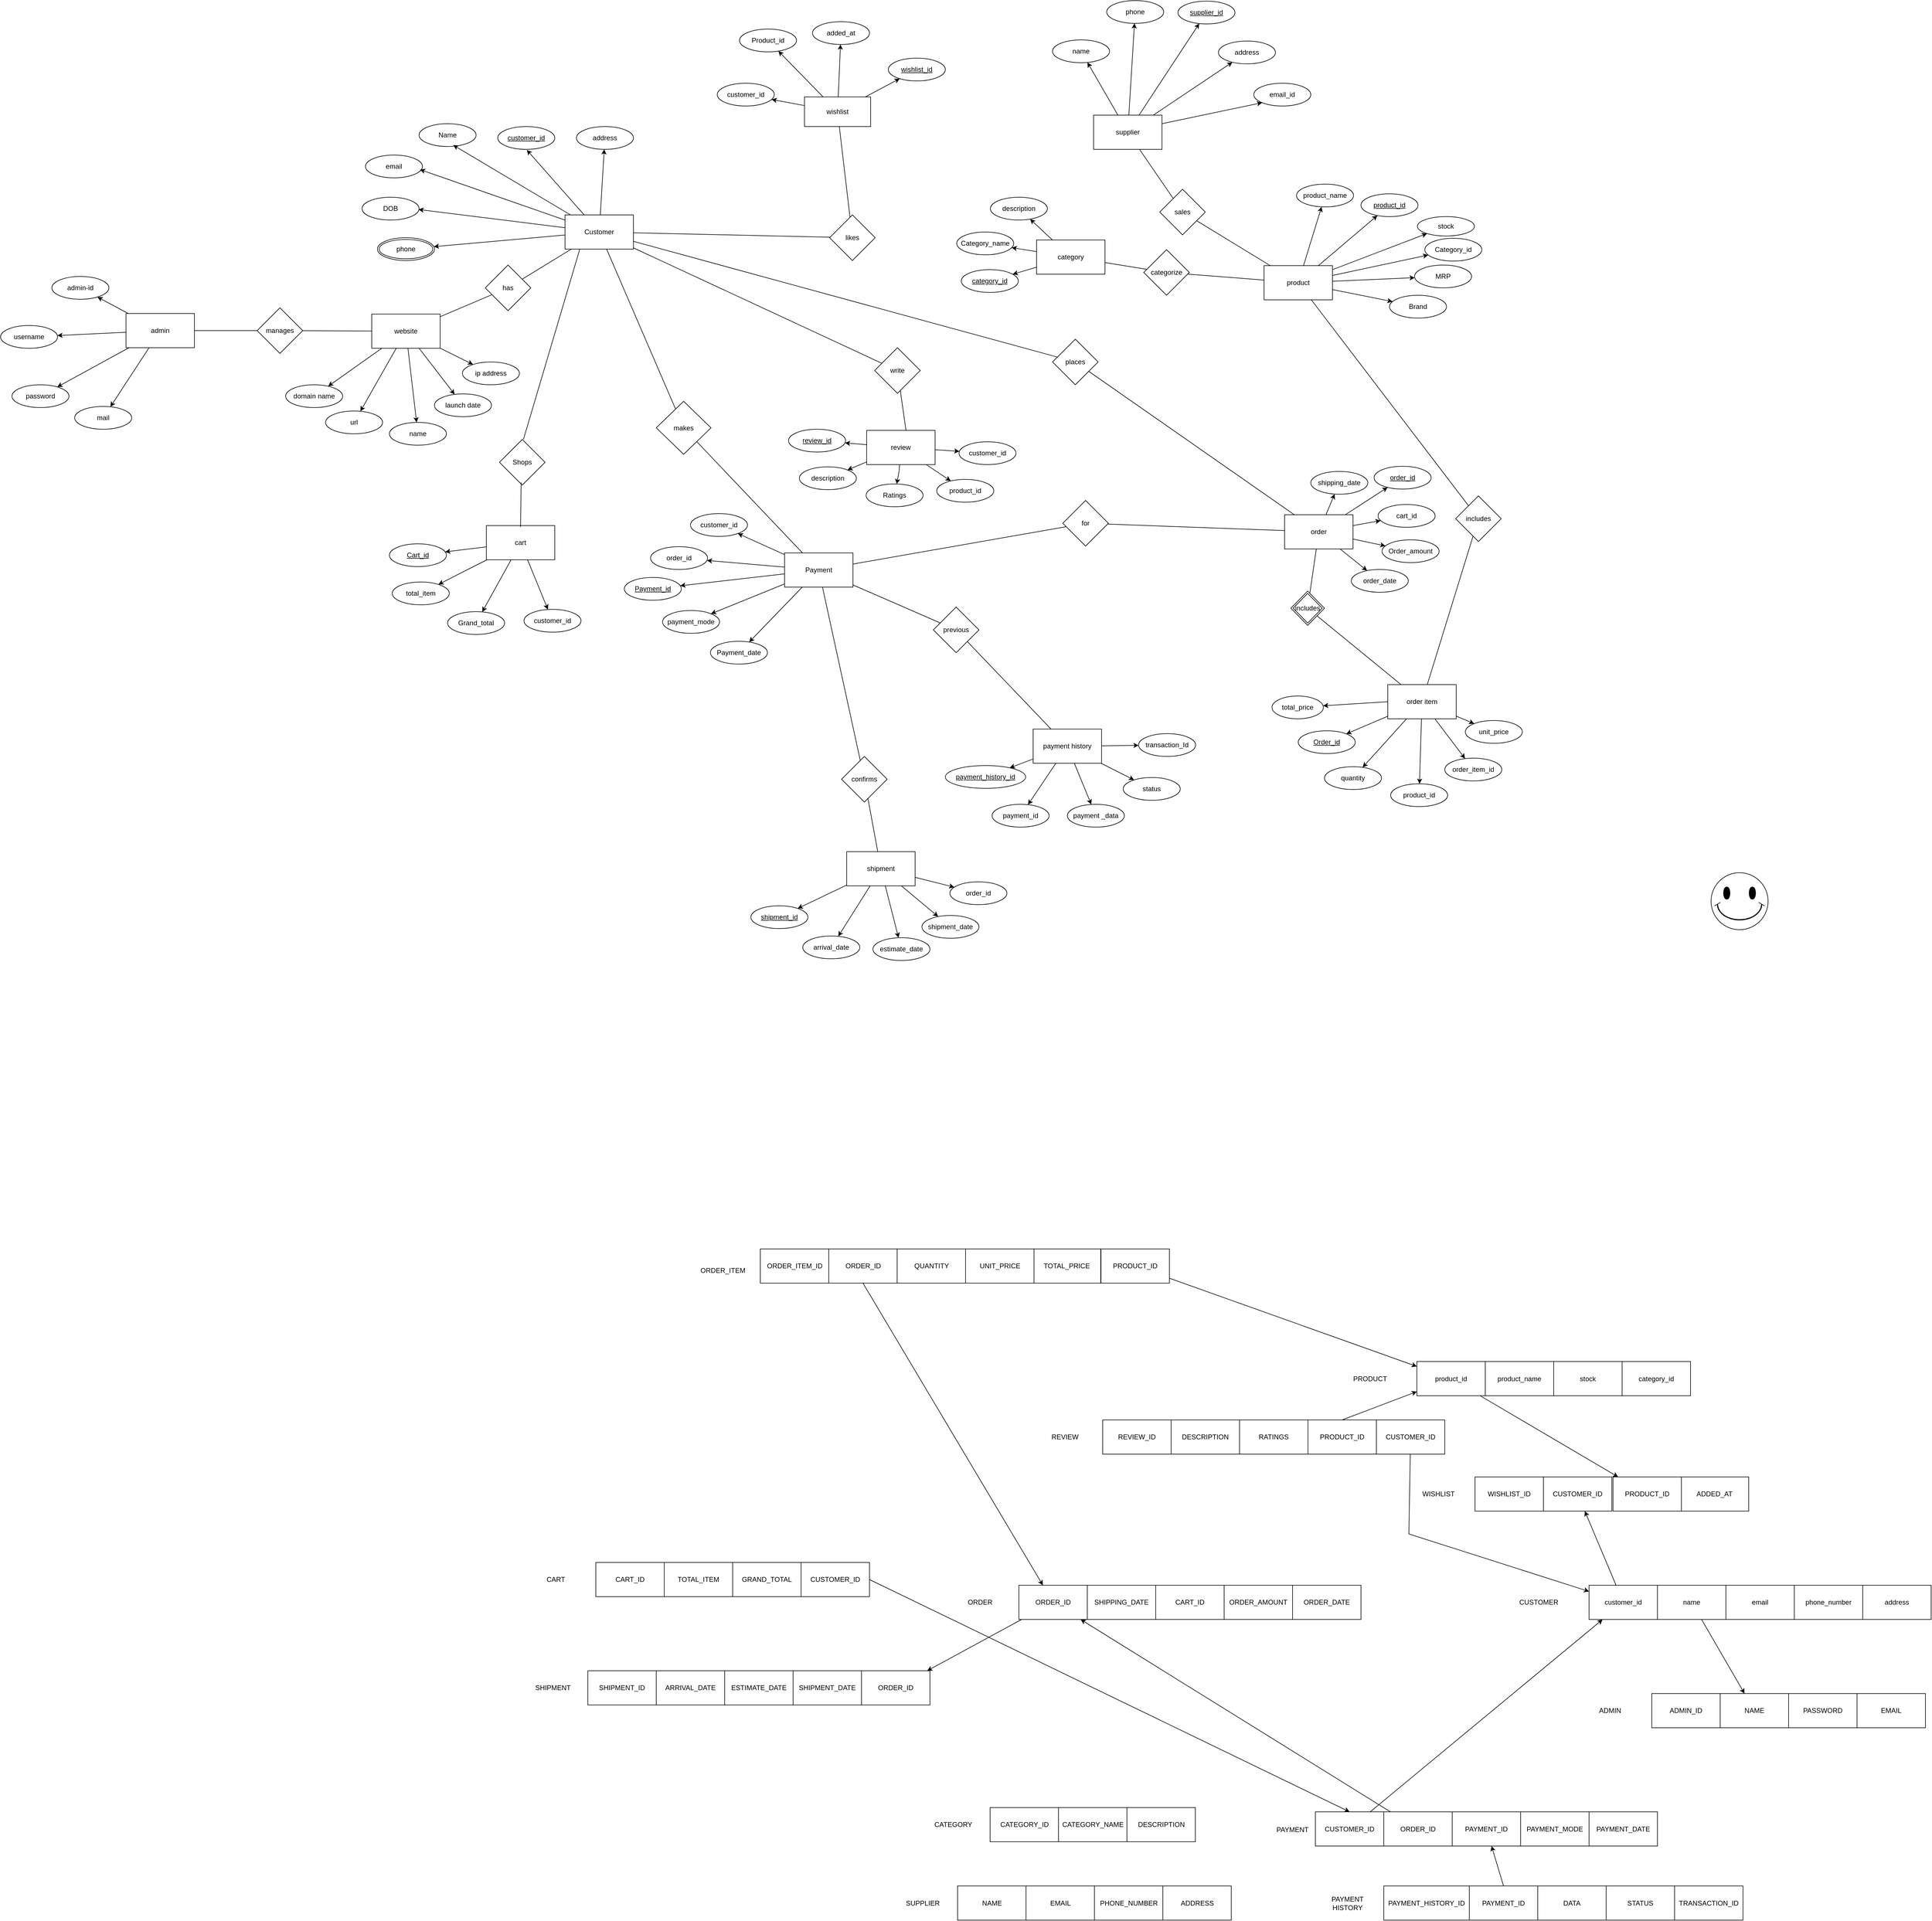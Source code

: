 <mxfile version="24.2.1" type="google">
  <diagram name="Page-1" id="JjhR8tRUwDwc21GHfGuO">
    <mxGraphModel grid="1" page="0" gridSize="10" guides="1" tooltips="1" connect="1" arrows="1" fold="1" pageScale="1" pageWidth="850" pageHeight="1100" math="0" shadow="0">
      <root>
        <mxCell id="0" />
        <mxCell id="1" parent="0" />
        <mxCell id="8q_IShLXz2TqyMJP6I94-123" value="Customer" style="rounded=0;whiteSpace=wrap;html=1;" vertex="1" parent="1">
          <mxGeometry x="-1920" y="-664" width="120" height="60" as="geometry" />
        </mxCell>
        <mxCell id="8q_IShLXz2TqyMJP6I94-124" value="Shops" style="rhombus;whiteSpace=wrap;html=1;" vertex="1" parent="1">
          <mxGeometry x="-2035" y="-270" width="80" height="80" as="geometry" />
        </mxCell>
        <mxCell id="8q_IShLXz2TqyMJP6I94-125" value="makes" style="rhombus;whiteSpace=wrap;html=1;" vertex="1" parent="1">
          <mxGeometry x="-1760" y="-337" width="96" height="93" as="geometry" />
        </mxCell>
        <mxCell id="8q_IShLXz2TqyMJP6I94-126" value="write" style="rhombus;whiteSpace=wrap;html=1;" vertex="1" parent="1">
          <mxGeometry x="-1377" y="-431" width="80" height="80" as="geometry" />
        </mxCell>
        <mxCell id="8q_IShLXz2TqyMJP6I94-127" value="places" style="rhombus;whiteSpace=wrap;html=1;" vertex="1" parent="1">
          <mxGeometry x="-1065" y="-446" width="80" height="80" as="geometry" />
        </mxCell>
        <mxCell id="8q_IShLXz2TqyMJP6I94-128" value="likes" style="rhombus;whiteSpace=wrap;html=1;" vertex="1" parent="1">
          <mxGeometry x="-1456" y="-664" width="80" height="80" as="geometry" />
        </mxCell>
        <mxCell id="8q_IShLXz2TqyMJP6I94-129" value="wishlist" style="rounded=0;whiteSpace=wrap;html=1;" vertex="1" parent="1">
          <mxGeometry x="-1500" y="-871" width="116" height="52" as="geometry" />
        </mxCell>
        <mxCell id="8q_IShLXz2TqyMJP6I94-130" value="supplier" style="rounded=0;whiteSpace=wrap;html=1;" vertex="1" parent="1">
          <mxGeometry x="-993" y="-839" width="120" height="60" as="geometry" />
        </mxCell>
        <mxCell id="8q_IShLXz2TqyMJP6I94-131" value="sales" style="rhombus;whiteSpace=wrap;html=1;" vertex="1" parent="1">
          <mxGeometry x="-877" y="-709" width="80" height="80" as="geometry" />
        </mxCell>
        <mxCell id="8q_IShLXz2TqyMJP6I94-132" value="product" style="rounded=0;whiteSpace=wrap;html=1;" vertex="1" parent="1">
          <mxGeometry x="-694" y="-575" width="120" height="60" as="geometry" />
        </mxCell>
        <mxCell id="8q_IShLXz2TqyMJP6I94-133" value="categorize" style="rhombus;whiteSpace=wrap;html=1;" vertex="1" parent="1">
          <mxGeometry x="-905" y="-603" width="80" height="80" as="geometry" />
        </mxCell>
        <mxCell id="8q_IShLXz2TqyMJP6I94-134" value="category" style="rounded=0;whiteSpace=wrap;html=1;" vertex="1" parent="1">
          <mxGeometry x="-1093" y="-620" width="120" height="60" as="geometry" />
        </mxCell>
        <mxCell id="8q_IShLXz2TqyMJP6I94-135" value="for" style="rhombus;whiteSpace=wrap;html=1;" vertex="1" parent="1">
          <mxGeometry x="-1047" y="-163" width="80" height="80" as="geometry" />
        </mxCell>
        <mxCell id="8q_IShLXz2TqyMJP6I94-136" value="Payment" style="rounded=0;whiteSpace=wrap;html=1;" vertex="1" parent="1">
          <mxGeometry x="-1535" y="-71" width="120" height="60" as="geometry" />
        </mxCell>
        <mxCell id="8q_IShLXz2TqyMJP6I94-137" value="cart" style="rounded=0;whiteSpace=wrap;html=1;" vertex="1" parent="1">
          <mxGeometry x="-2058" y="-119" width="120" height="60" as="geometry" />
        </mxCell>
        <mxCell id="8q_IShLXz2TqyMJP6I94-138" value="confirms" style="rhombus;whiteSpace=wrap;html=1;" vertex="1" parent="1">
          <mxGeometry x="-1435" y="286" width="80" height="80" as="geometry" />
        </mxCell>
        <mxCell id="8q_IShLXz2TqyMJP6I94-139" value="shipment" style="rounded=0;whiteSpace=wrap;html=1;" vertex="1" parent="1">
          <mxGeometry x="-1426" y="453" width="120" height="60" as="geometry" />
        </mxCell>
        <mxCell id="8q_IShLXz2TqyMJP6I94-140" value="previous" style="rhombus;whiteSpace=wrap;html=1;" vertex="1" parent="1">
          <mxGeometry x="-1274" y="24" width="80" height="80" as="geometry" />
        </mxCell>
        <mxCell id="8q_IShLXz2TqyMJP6I94-141" value="payment history" style="rounded=0;whiteSpace=wrap;html=1;" vertex="1" parent="1">
          <mxGeometry x="-1099" y="238" width="120" height="60" as="geometry" />
        </mxCell>
        <mxCell id="8q_IShLXz2TqyMJP6I94-142" value="review" style="rounded=0;whiteSpace=wrap;html=1;" vertex="1" parent="1">
          <mxGeometry x="-1391" y="-286" width="120" height="60" as="geometry" />
        </mxCell>
        <mxCell id="8q_IShLXz2TqyMJP6I94-143" value="order" style="rounded=0;whiteSpace=wrap;html=1;" vertex="1" parent="1">
          <mxGeometry x="-658" y="-138" width="120" height="60" as="geometry" />
        </mxCell>
        <mxCell id="8q_IShLXz2TqyMJP6I94-144" value="includes" style="rhombus;whiteSpace=wrap;html=1;" vertex="1" parent="1">
          <mxGeometry x="-358" y="-171" width="80" height="80" as="geometry" />
        </mxCell>
        <mxCell id="8q_IShLXz2TqyMJP6I94-145" value="order item" style="rounded=0;whiteSpace=wrap;html=1;" vertex="1" parent="1">
          <mxGeometry x="-477" y="160" width="120" height="60" as="geometry" />
        </mxCell>
        <mxCell id="8q_IShLXz2TqyMJP6I94-146" value="" style="endArrow=none;html=1;rounded=0;" edge="1" parent="1" source="8q_IShLXz2TqyMJP6I94-123" target="8q_IShLXz2TqyMJP6I94-128">
          <mxGeometry width="50" height="50" relative="1" as="geometry">
            <mxPoint x="-1365" y="-435" as="sourcePoint" />
            <mxPoint x="-1315" y="-485" as="targetPoint" />
          </mxGeometry>
        </mxCell>
        <mxCell id="8q_IShLXz2TqyMJP6I94-147" value="" style="endArrow=none;html=1;rounded=0;" edge="1" parent="1" source="8q_IShLXz2TqyMJP6I94-135" target="8q_IShLXz2TqyMJP6I94-143">
          <mxGeometry width="50" height="50" relative="1" as="geometry">
            <mxPoint x="-1025" y="-441" as="sourcePoint" />
            <mxPoint x="-975" y="-491" as="targetPoint" />
          </mxGeometry>
        </mxCell>
        <mxCell id="8q_IShLXz2TqyMJP6I94-148" value="" style="endArrow=none;html=1;rounded=0;" edge="1" parent="1" source="8q_IShLXz2TqyMJP6I94-136" target="8q_IShLXz2TqyMJP6I94-135">
          <mxGeometry width="50" height="50" relative="1" as="geometry">
            <mxPoint x="-1025" y="-441" as="sourcePoint" />
            <mxPoint x="-975" y="-491" as="targetPoint" />
          </mxGeometry>
        </mxCell>
        <mxCell id="8q_IShLXz2TqyMJP6I94-149" value="" style="endArrow=none;html=1;rounded=0;" edge="1" parent="1" source="8q_IShLXz2TqyMJP6I94-123" target="8q_IShLXz2TqyMJP6I94-126">
          <mxGeometry width="50" height="50" relative="1" as="geometry">
            <mxPoint x="-1025" y="-441" as="sourcePoint" />
            <mxPoint x="-975" y="-491" as="targetPoint" />
          </mxGeometry>
        </mxCell>
        <mxCell id="8q_IShLXz2TqyMJP6I94-150" value="" style="endArrow=none;html=1;rounded=0;entryX=0.575;entryY=0;entryDx=0;entryDy=0;entryPerimeter=0;" edge="1" parent="1" source="8q_IShLXz2TqyMJP6I94-126" target="8q_IShLXz2TqyMJP6I94-142">
          <mxGeometry width="50" height="50" relative="1" as="geometry">
            <mxPoint x="-1025" y="-441" as="sourcePoint" />
            <mxPoint x="-975" y="-491" as="targetPoint" />
          </mxGeometry>
        </mxCell>
        <mxCell id="8q_IShLXz2TqyMJP6I94-151" value="" style="endArrow=none;html=1;rounded=0;" edge="1" parent="1" source="8q_IShLXz2TqyMJP6I94-127" target="8q_IShLXz2TqyMJP6I94-143">
          <mxGeometry width="50" height="50" relative="1" as="geometry">
            <mxPoint x="-1025" y="-441" as="sourcePoint" />
            <mxPoint x="-975" y="-491" as="targetPoint" />
          </mxGeometry>
        </mxCell>
        <mxCell id="8q_IShLXz2TqyMJP6I94-152" value="" style="endArrow=none;html=1;rounded=0;" edge="1" parent="1" source="8q_IShLXz2TqyMJP6I94-127" target="8q_IShLXz2TqyMJP6I94-123">
          <mxGeometry width="50" height="50" relative="1" as="geometry">
            <mxPoint x="-1025" y="-441" as="sourcePoint" />
            <mxPoint x="-975" y="-491" as="targetPoint" />
          </mxGeometry>
        </mxCell>
        <mxCell id="8q_IShLXz2TqyMJP6I94-153" value="" style="endArrow=none;html=1;rounded=0;" edge="1" parent="1" source="8q_IShLXz2TqyMJP6I94-128" target="8q_IShLXz2TqyMJP6I94-129">
          <mxGeometry width="50" height="50" relative="1" as="geometry">
            <mxPoint x="-1025" y="-441" as="sourcePoint" />
            <mxPoint x="-975" y="-491" as="targetPoint" />
          </mxGeometry>
        </mxCell>
        <mxCell id="8q_IShLXz2TqyMJP6I94-154" value="" style="endArrow=none;html=1;rounded=0;" edge="1" parent="1" source="8q_IShLXz2TqyMJP6I94-136" target="8q_IShLXz2TqyMJP6I94-140">
          <mxGeometry width="50" height="50" relative="1" as="geometry">
            <mxPoint x="-1025" y="-441" as="sourcePoint" />
            <mxPoint x="-975" y="-491" as="targetPoint" />
          </mxGeometry>
        </mxCell>
        <mxCell id="8q_IShLXz2TqyMJP6I94-155" value="" style="endArrow=none;html=1;rounded=0;" edge="1" parent="1" source="8q_IShLXz2TqyMJP6I94-140" target="8q_IShLXz2TqyMJP6I94-141">
          <mxGeometry width="50" height="50" relative="1" as="geometry">
            <mxPoint x="-1226" y="64" as="sourcePoint" />
            <mxPoint x="-1176" y="14" as="targetPoint" />
          </mxGeometry>
        </mxCell>
        <mxCell id="8q_IShLXz2TqyMJP6I94-156" value="" style="endArrow=none;html=1;rounded=0;" edge="1" parent="1" source="8q_IShLXz2TqyMJP6I94-138" target="8q_IShLXz2TqyMJP6I94-136">
          <mxGeometry width="50" height="50" relative="1" as="geometry">
            <mxPoint x="-1025" y="-441" as="sourcePoint" />
            <mxPoint x="-975" y="-491" as="targetPoint" />
          </mxGeometry>
        </mxCell>
        <mxCell id="8q_IShLXz2TqyMJP6I94-157" value="" style="endArrow=none;html=1;rounded=0;" edge="1" parent="1" source="8q_IShLXz2TqyMJP6I94-139" target="8q_IShLXz2TqyMJP6I94-138">
          <mxGeometry width="50" height="50" relative="1" as="geometry">
            <mxPoint x="-1517" y="141" as="sourcePoint" />
            <mxPoint x="-1396" y="35" as="targetPoint" />
          </mxGeometry>
        </mxCell>
        <mxCell id="8q_IShLXz2TqyMJP6I94-158" value="" style="endArrow=none;html=1;rounded=0;" edge="1" parent="1" source="8q_IShLXz2TqyMJP6I94-136" target="8q_IShLXz2TqyMJP6I94-125">
          <mxGeometry width="50" height="50" relative="1" as="geometry">
            <mxPoint x="-1025" y="-441" as="sourcePoint" />
            <mxPoint x="-975" y="-491" as="targetPoint" />
          </mxGeometry>
        </mxCell>
        <mxCell id="8q_IShLXz2TqyMJP6I94-159" value="" style="endArrow=none;html=1;rounded=0;exitX=0.5;exitY=0.042;exitDx=0;exitDy=0;exitPerimeter=0;entryX=0.475;entryY=0.944;entryDx=0;entryDy=0;entryPerimeter=0;" edge="1" parent="1" source="8q_IShLXz2TqyMJP6I94-137" target="8q_IShLXz2TqyMJP6I94-124">
          <mxGeometry width="50" height="50" relative="1" as="geometry">
            <mxPoint x="-1025" y="-441" as="sourcePoint" />
            <mxPoint x="-975" y="-491" as="targetPoint" />
          </mxGeometry>
        </mxCell>
        <mxCell id="8q_IShLXz2TqyMJP6I94-160" value="" style="endArrow=none;html=1;rounded=0;" edge="1" parent="1" source="8q_IShLXz2TqyMJP6I94-125" target="8q_IShLXz2TqyMJP6I94-123">
          <mxGeometry width="50" height="50" relative="1" as="geometry">
            <mxPoint x="-1025" y="-441" as="sourcePoint" />
            <mxPoint x="-975" y="-491" as="targetPoint" />
          </mxGeometry>
        </mxCell>
        <mxCell id="8q_IShLXz2TqyMJP6I94-161" value="" style="endArrow=none;html=1;rounded=0;exitX=0.525;exitY=0;exitDx=0;exitDy=0;exitPerimeter=0;entryX=0.217;entryY=0.992;entryDx=0;entryDy=0;entryPerimeter=0;" edge="1" parent="1" source="8q_IShLXz2TqyMJP6I94-124" target="8q_IShLXz2TqyMJP6I94-123">
          <mxGeometry width="50" height="50" relative="1" as="geometry">
            <mxPoint x="-1025" y="-441" as="sourcePoint" />
            <mxPoint x="-975" y="-491" as="targetPoint" />
          </mxGeometry>
        </mxCell>
        <mxCell id="8q_IShLXz2TqyMJP6I94-162" value="" style="endArrow=none;html=1;rounded=0;" edge="1" parent="1" source="8q_IShLXz2TqyMJP6I94-134" target="8q_IShLXz2TqyMJP6I94-133">
          <mxGeometry width="50" height="50" relative="1" as="geometry">
            <mxPoint x="-962" y="-438" as="sourcePoint" />
            <mxPoint x="-912" y="-488" as="targetPoint" />
          </mxGeometry>
        </mxCell>
        <mxCell id="8q_IShLXz2TqyMJP6I94-163" value="" style="endArrow=none;html=1;rounded=0;" edge="1" parent="1" source="8q_IShLXz2TqyMJP6I94-133" target="8q_IShLXz2TqyMJP6I94-132">
          <mxGeometry width="50" height="50" relative="1" as="geometry">
            <mxPoint x="-862" y="-444" as="sourcePoint" />
            <mxPoint x="-812" y="-494" as="targetPoint" />
          </mxGeometry>
        </mxCell>
        <mxCell id="8q_IShLXz2TqyMJP6I94-164" value="" style="endArrow=none;html=1;rounded=0;" edge="1" parent="1" source="8q_IShLXz2TqyMJP6I94-132" target="8q_IShLXz2TqyMJP6I94-144">
          <mxGeometry width="50" height="50" relative="1" as="geometry">
            <mxPoint x="-837" y="-51" as="sourcePoint" />
            <mxPoint x="-787" y="-101" as="targetPoint" />
          </mxGeometry>
        </mxCell>
        <mxCell id="8q_IShLXz2TqyMJP6I94-165" value="" style="endArrow=none;html=1;rounded=0;" edge="1" parent="1" source="8q_IShLXz2TqyMJP6I94-145" target="8q_IShLXz2TqyMJP6I94-144">
          <mxGeometry width="50" height="50" relative="1" as="geometry">
            <mxPoint x="-361" y="154" as="sourcePoint" />
            <mxPoint x="-787" y="-101" as="targetPoint" />
          </mxGeometry>
        </mxCell>
        <mxCell id="8q_IShLXz2TqyMJP6I94-166" value="" style="endArrow=none;html=1;rounded=0;" edge="1" parent="1" source="8q_IShLXz2TqyMJP6I94-143" target="8q_IShLXz2TqyMJP6I94-170">
          <mxGeometry width="50" height="50" relative="1" as="geometry">
            <mxPoint x="-837" y="-51" as="sourcePoint" />
            <mxPoint x="-617.956" y="-27.701" as="targetPoint" />
          </mxGeometry>
        </mxCell>
        <mxCell id="8q_IShLXz2TqyMJP6I94-167" value="" style="endArrow=none;html=1;rounded=0;" edge="1" parent="1" source="8q_IShLXz2TqyMJP6I94-145" target="8q_IShLXz2TqyMJP6I94-170">
          <mxGeometry width="50" height="50" relative="1" as="geometry">
            <mxPoint x="-837" y="-51" as="sourcePoint" />
            <mxPoint x="-617.956" y="92.331" as="targetPoint" />
          </mxGeometry>
        </mxCell>
        <mxCell id="8q_IShLXz2TqyMJP6I94-168" value="" style="endArrow=none;html=1;rounded=0;" edge="1" parent="1" source="8q_IShLXz2TqyMJP6I94-130" target="8q_IShLXz2TqyMJP6I94-131">
          <mxGeometry width="50" height="50" relative="1" as="geometry">
            <mxPoint x="-998" y="-420" as="sourcePoint" />
            <mxPoint x="-948" y="-470" as="targetPoint" />
          </mxGeometry>
        </mxCell>
        <mxCell id="8q_IShLXz2TqyMJP6I94-169" value="" style="endArrow=none;html=1;rounded=0;" edge="1" parent="1" source="8q_IShLXz2TqyMJP6I94-131" target="8q_IShLXz2TqyMJP6I94-132">
          <mxGeometry width="50" height="50" relative="1" as="geometry">
            <mxPoint x="-998" y="-420" as="sourcePoint" />
            <mxPoint x="-948" y="-470" as="targetPoint" />
          </mxGeometry>
        </mxCell>
        <mxCell id="8q_IShLXz2TqyMJP6I94-170" value="includes" style="shape=rhombus;double=1;perimeter=rhombusPerimeter;whiteSpace=wrap;html=1;align=center;" vertex="1" parent="1">
          <mxGeometry x="-647" y="-4" width="59" height="60" as="geometry" />
        </mxCell>
        <mxCell id="8q_IShLXz2TqyMJP6I94-171" value="customer_id" style="ellipse;whiteSpace=wrap;html=1;align=center;fontStyle=4;" vertex="1" parent="1">
          <mxGeometry x="-2038" y="-819" width="100" height="40" as="geometry" />
        </mxCell>
        <mxCell id="8q_IShLXz2TqyMJP6I94-172" value="Name" style="ellipse;whiteSpace=wrap;html=1;align=center;" vertex="1" parent="1">
          <mxGeometry x="-2176" y="-824" width="100" height="40" as="geometry" />
        </mxCell>
        <mxCell id="8q_IShLXz2TqyMJP6I94-173" value="email" style="ellipse;whiteSpace=wrap;html=1;align=center;" vertex="1" parent="1">
          <mxGeometry x="-2270" y="-769" width="100" height="40" as="geometry" />
        </mxCell>
        <mxCell id="8q_IShLXz2TqyMJP6I94-174" value="DOB" style="ellipse;whiteSpace=wrap;html=1;align=center;" vertex="1" parent="1">
          <mxGeometry x="-2276" y="-695" width="100" height="40" as="geometry" />
        </mxCell>
        <mxCell id="8q_IShLXz2TqyMJP6I94-175" value="phone" style="ellipse;shape=doubleEllipse;margin=3;whiteSpace=wrap;html=1;align=center;" vertex="1" parent="1">
          <mxGeometry x="-2249" y="-624" width="100" height="40" as="geometry" />
        </mxCell>
        <mxCell id="8q_IShLXz2TqyMJP6I94-177" value="address" style="ellipse;whiteSpace=wrap;html=1;align=center;" vertex="1" parent="1">
          <mxGeometry x="-1900" y="-819" width="100" height="40" as="geometry" />
        </mxCell>
        <mxCell id="8q_IShLXz2TqyMJP6I94-178" value="customer_id" style="ellipse;whiteSpace=wrap;html=1;align=center;" vertex="1" parent="1">
          <mxGeometry x="-1992" y="28" width="100" height="40" as="geometry" />
        </mxCell>
        <mxCell id="8q_IShLXz2TqyMJP6I94-179" value="Grand_total" style="ellipse;whiteSpace=wrap;html=1;align=center;" vertex="1" parent="1">
          <mxGeometry x="-2126" y="32" width="100" height="40" as="geometry" />
        </mxCell>
        <mxCell id="8q_IShLXz2TqyMJP6I94-180" value="total_item" style="ellipse;whiteSpace=wrap;html=1;align=center;" vertex="1" parent="1">
          <mxGeometry x="-2223" y="-20" width="100" height="40" as="geometry" />
        </mxCell>
        <mxCell id="8q_IShLXz2TqyMJP6I94-181" value="Cart_id" style="ellipse;whiteSpace=wrap;html=1;align=center;fontStyle=4;" vertex="1" parent="1">
          <mxGeometry x="-2228" y="-87" width="100" height="40" as="geometry" />
        </mxCell>
        <mxCell id="8q_IShLXz2TqyMJP6I94-182" value="Payment_id" style="ellipse;whiteSpace=wrap;html=1;align=center;fontStyle=4;" vertex="1" parent="1">
          <mxGeometry x="-1816" y="-28" width="100" height="40" as="geometry" />
        </mxCell>
        <mxCell id="8q_IShLXz2TqyMJP6I94-183" value="order_id" style="ellipse;whiteSpace=wrap;html=1;align=center;" vertex="1" parent="1">
          <mxGeometry x="-1770" y="-82" width="100" height="40" as="geometry" />
        </mxCell>
        <mxCell id="8q_IShLXz2TqyMJP6I94-184" value="customer_id" style="ellipse;whiteSpace=wrap;html=1;align=center;" vertex="1" parent="1">
          <mxGeometry x="-1700" y="-140" width="100" height="40" as="geometry" />
        </mxCell>
        <mxCell id="8q_IShLXz2TqyMJP6I94-185" value="payment_mode" style="ellipse;whiteSpace=wrap;html=1;align=center;" vertex="1" parent="1">
          <mxGeometry x="-1749" y="30" width="100" height="40" as="geometry" />
        </mxCell>
        <mxCell id="8q_IShLXz2TqyMJP6I94-186" value="Payment_date" style="ellipse;whiteSpace=wrap;html=1;align=center;" vertex="1" parent="1">
          <mxGeometry x="-1665" y="84" width="100" height="40" as="geometry" />
        </mxCell>
        <mxCell id="8q_IShLXz2TqyMJP6I94-187" value="payment_history_id" style="ellipse;whiteSpace=wrap;html=1;align=center;fontStyle=4;" vertex="1" parent="1">
          <mxGeometry x="-1253" y="302" width="141" height="40" as="geometry" />
        </mxCell>
        <mxCell id="8q_IShLXz2TqyMJP6I94-188" value="payment_id" style="ellipse;whiteSpace=wrap;html=1;align=center;" vertex="1" parent="1">
          <mxGeometry x="-1171" y="370" width="100" height="40" as="geometry" />
        </mxCell>
        <mxCell id="8q_IShLXz2TqyMJP6I94-189" value="transaction_Id" style="ellipse;whiteSpace=wrap;html=1;align=center;" vertex="1" parent="1">
          <mxGeometry x="-914" y="246" width="100" height="40" as="geometry" />
        </mxCell>
        <mxCell id="8q_IShLXz2TqyMJP6I94-190" value="payment _data" style="ellipse;whiteSpace=wrap;html=1;align=center;" vertex="1" parent="1">
          <mxGeometry x="-1039" y="370" width="100" height="40" as="geometry" />
        </mxCell>
        <mxCell id="8q_IShLXz2TqyMJP6I94-191" value="status" style="ellipse;whiteSpace=wrap;html=1;align=center;" vertex="1" parent="1">
          <mxGeometry x="-941" y="323" width="100" height="40" as="geometry" />
        </mxCell>
        <mxCell id="8q_IShLXz2TqyMJP6I94-192" value="review_id" style="ellipse;whiteSpace=wrap;html=1;align=center;fontStyle=4;" vertex="1" parent="1">
          <mxGeometry x="-1528" y="-288" width="100" height="40" as="geometry" />
        </mxCell>
        <mxCell id="8q_IShLXz2TqyMJP6I94-193" value="description" style="ellipse;whiteSpace=wrap;html=1;align=center;" vertex="1" parent="1">
          <mxGeometry x="-1509" y="-222" width="100" height="40" as="geometry" />
        </mxCell>
        <mxCell id="8q_IShLXz2TqyMJP6I94-194" value="Ratings" style="ellipse;whiteSpace=wrap;html=1;align=center;" vertex="1" parent="1">
          <mxGeometry x="-1392" y="-192" width="100" height="40" as="geometry" />
        </mxCell>
        <mxCell id="8q_IShLXz2TqyMJP6I94-195" value="product_id" style="ellipse;whiteSpace=wrap;html=1;align=center;" vertex="1" parent="1">
          <mxGeometry x="-1268" y="-200" width="100" height="40" as="geometry" />
        </mxCell>
        <mxCell id="8q_IShLXz2TqyMJP6I94-196" value="customer_id" style="ellipse;whiteSpace=wrap;html=1;align=center;" vertex="1" parent="1">
          <mxGeometry x="-1229" y="-266" width="100" height="40" as="geometry" />
        </mxCell>
        <mxCell id="8q_IShLXz2TqyMJP6I94-197" value="supplier_id" style="ellipse;whiteSpace=wrap;html=1;align=center;fontStyle=4;" vertex="1" parent="1">
          <mxGeometry x="-845" y="-1039" width="100" height="40" as="geometry" />
        </mxCell>
        <mxCell id="8q_IShLXz2TqyMJP6I94-198" value="name" style="ellipse;whiteSpace=wrap;html=1;align=center;" vertex="1" parent="1">
          <mxGeometry x="-1065" y="-971" width="100" height="40" as="geometry" />
        </mxCell>
        <mxCell id="8q_IShLXz2TqyMJP6I94-199" value="phone" style="ellipse;whiteSpace=wrap;html=1;align=center;" vertex="1" parent="1">
          <mxGeometry x="-970" y="-1040" width="100" height="40" as="geometry" />
        </mxCell>
        <mxCell id="8q_IShLXz2TqyMJP6I94-200" value="address" style="ellipse;whiteSpace=wrap;html=1;align=center;" vertex="1" parent="1">
          <mxGeometry x="-774" y="-969" width="100" height="40" as="geometry" />
        </mxCell>
        <mxCell id="8q_IShLXz2TqyMJP6I94-201" value="product_id" style="ellipse;whiteSpace=wrap;html=1;align=center;fontStyle=4;rotation=0;" vertex="1" parent="1">
          <mxGeometry x="-524" y="-701" width="100" height="40" as="geometry" />
        </mxCell>
        <mxCell id="8q_IShLXz2TqyMJP6I94-202" value="product_name" style="ellipse;whiteSpace=wrap;html=1;align=center;rotation=0;" vertex="1" parent="1">
          <mxGeometry x="-637" y="-718" width="100" height="40" as="geometry" />
        </mxCell>
        <mxCell id="8q_IShLXz2TqyMJP6I94-203" value="MRP" style="ellipse;whiteSpace=wrap;html=1;align=center;" vertex="1" parent="1">
          <mxGeometry x="-430" y="-576" width="100" height="40" as="geometry" />
        </mxCell>
        <mxCell id="8q_IShLXz2TqyMJP6I94-204" value="Category_id" style="ellipse;whiteSpace=wrap;html=1;align=center;" vertex="1" parent="1">
          <mxGeometry x="-412" y="-623" width="100" height="40" as="geometry" />
        </mxCell>
        <mxCell id="8q_IShLXz2TqyMJP6I94-205" value="stock" style="ellipse;whiteSpace=wrap;html=1;align=center;" vertex="1" parent="1">
          <mxGeometry x="-425" y="-661" width="100" height="34" as="geometry" />
        </mxCell>
        <mxCell id="8q_IShLXz2TqyMJP6I94-206" value="Brand" style="ellipse;whiteSpace=wrap;html=1;align=center;rotation=0;" vertex="1" parent="1">
          <mxGeometry x="-474" y="-523" width="100" height="40" as="geometry" />
        </mxCell>
        <mxCell id="8q_IShLXz2TqyMJP6I94-207" value="Order_id" style="ellipse;whiteSpace=wrap;html=1;align=center;fontStyle=4;" vertex="1" parent="1">
          <mxGeometry x="-634" y="241" width="100" height="40" as="geometry" />
        </mxCell>
        <mxCell id="8q_IShLXz2TqyMJP6I94-208" value="quantity" style="ellipse;whiteSpace=wrap;html=1;align=center;" vertex="1" parent="1">
          <mxGeometry x="-588" y="304" width="100" height="40" as="geometry" />
        </mxCell>
        <mxCell id="8q_IShLXz2TqyMJP6I94-209" value="product_id" style="ellipse;whiteSpace=wrap;html=1;align=center;" vertex="1" parent="1">
          <mxGeometry x="-472" y="334" width="100" height="40" as="geometry" />
        </mxCell>
        <mxCell id="8q_IShLXz2TqyMJP6I94-210" value="order_item_id" style="ellipse;whiteSpace=wrap;html=1;align=center;" vertex="1" parent="1">
          <mxGeometry x="-377" y="289" width="100" height="40" as="geometry" />
        </mxCell>
        <mxCell id="8q_IShLXz2TqyMJP6I94-211" value="unit_price" style="ellipse;whiteSpace=wrap;html=1;align=center;" vertex="1" parent="1">
          <mxGeometry x="-341" y="223" width="100" height="40" as="geometry" />
        </mxCell>
        <mxCell id="8q_IShLXz2TqyMJP6I94-212" value="order_id" style="ellipse;whiteSpace=wrap;html=1;align=center;fontStyle=4;" vertex="1" parent="1">
          <mxGeometry x="-501" y="-223" width="100" height="40" as="geometry" />
        </mxCell>
        <mxCell id="8q_IShLXz2TqyMJP6I94-213" value="shipping_date" style="ellipse;whiteSpace=wrap;html=1;align=center;" vertex="1" parent="1">
          <mxGeometry x="-612" y="-214" width="100" height="40" as="geometry" />
        </mxCell>
        <mxCell id="8q_IShLXz2TqyMJP6I94-214" value="order_date" style="ellipse;whiteSpace=wrap;html=1;align=center;" vertex="1" parent="1">
          <mxGeometry x="-541" y="-42" width="100" height="40" as="geometry" />
        </mxCell>
        <mxCell id="8q_IShLXz2TqyMJP6I94-215" value="Order_amount" style="ellipse;whiteSpace=wrap;html=1;align=center;" vertex="1" parent="1">
          <mxGeometry x="-487" y="-94" width="100" height="40" as="geometry" />
        </mxCell>
        <mxCell id="8q_IShLXz2TqyMJP6I94-216" value="cart_id" style="ellipse;whiteSpace=wrap;html=1;align=center;" vertex="1" parent="1">
          <mxGeometry x="-494" y="-156" width="100" height="40" as="geometry" />
        </mxCell>
        <mxCell id="8q_IShLXz2TqyMJP6I94-217" value="category_id" style="ellipse;whiteSpace=wrap;html=1;align=center;fontStyle=4;" vertex="1" parent="1">
          <mxGeometry x="-1225" y="-568" width="100" height="40" as="geometry" />
        </mxCell>
        <mxCell id="8q_IShLXz2TqyMJP6I94-218" value="Category_name" style="ellipse;whiteSpace=wrap;html=1;align=center;" vertex="1" parent="1">
          <mxGeometry x="-1233" y="-634" width="100" height="40" as="geometry" />
        </mxCell>
        <mxCell id="8q_IShLXz2TqyMJP6I94-219" value="description" style="ellipse;whiteSpace=wrap;html=1;align=center;" vertex="1" parent="1">
          <mxGeometry x="-1174" y="-695" width="100" height="40" as="geometry" />
        </mxCell>
        <mxCell id="8q_IShLXz2TqyMJP6I94-220" value="wishlist_id" style="ellipse;whiteSpace=wrap;html=1;align=center;fontStyle=4;" vertex="1" parent="1">
          <mxGeometry x="-1353" y="-939" width="100" height="40" as="geometry" />
        </mxCell>
        <mxCell id="8q_IShLXz2TqyMJP6I94-221" value="customer_id" style="ellipse;whiteSpace=wrap;html=1;align=center;" vertex="1" parent="1">
          <mxGeometry x="-1653" y="-895" width="100" height="40" as="geometry" />
        </mxCell>
        <mxCell id="8q_IShLXz2TqyMJP6I94-222" value="Product_id" style="ellipse;whiteSpace=wrap;html=1;align=center;" vertex="1" parent="1">
          <mxGeometry x="-1614" y="-990" width="100" height="40" as="geometry" />
        </mxCell>
        <mxCell id="8q_IShLXz2TqyMJP6I94-223" value="added_at" style="ellipse;whiteSpace=wrap;html=1;align=center;" vertex="1" parent="1">
          <mxGeometry x="-1486" y="-1003" width="100" height="40" as="geometry" />
        </mxCell>
        <mxCell id="8q_IShLXz2TqyMJP6I94-224" value="shipment_id" style="ellipse;whiteSpace=wrap;html=1;align=center;fontStyle=4;" vertex="1" parent="1">
          <mxGeometry x="-1594" y="548" width="100" height="40" as="geometry" />
        </mxCell>
        <mxCell id="8q_IShLXz2TqyMJP6I94-225" value="order_id" style="ellipse;whiteSpace=wrap;html=1;align=center;" vertex="1" parent="1">
          <mxGeometry x="-1245" y="506" width="100" height="40" as="geometry" />
        </mxCell>
        <mxCell id="8q_IShLXz2TqyMJP6I94-226" value="shipment_date" style="ellipse;whiteSpace=wrap;html=1;align=center;" vertex="1" parent="1">
          <mxGeometry x="-1294" y="565" width="100" height="40" as="geometry" />
        </mxCell>
        <mxCell id="8q_IShLXz2TqyMJP6I94-227" value="estimate_date" style="ellipse;whiteSpace=wrap;html=1;align=center;" vertex="1" parent="1">
          <mxGeometry x="-1380" y="604" width="100" height="40" as="geometry" />
        </mxCell>
        <mxCell id="8q_IShLXz2TqyMJP6I94-228" value="arrival_date" style="ellipse;whiteSpace=wrap;html=1;align=center;" vertex="1" parent="1">
          <mxGeometry x="-1503" y="601" width="100" height="40" as="geometry" />
        </mxCell>
        <mxCell id="8q_IShLXz2TqyMJP6I94-229" value="" style="verticalLabelPosition=bottom;verticalAlign=top;html=1;shape=mxgraph.basic.smiley" vertex="1" parent="1">
          <mxGeometry x="90" y="490" width="100" height="100" as="geometry" />
        </mxCell>
        <mxCell id="8q_IShLXz2TqyMJP6I94-230" value="" style="endArrow=classic;html=1;rounded=0;entryX=0.599;entryY=0.94;entryDx=0;entryDy=0;entryPerimeter=0;" edge="1" parent="1" source="8q_IShLXz2TqyMJP6I94-123" target="8q_IShLXz2TqyMJP6I94-172">
          <mxGeometry width="50" height="50" relative="1" as="geometry">
            <mxPoint x="-1945" y="-514" as="sourcePoint" />
            <mxPoint x="-1895" y="-564" as="targetPoint" />
          </mxGeometry>
        </mxCell>
        <mxCell id="8q_IShLXz2TqyMJP6I94-232" value="" style="endArrow=classic;html=1;rounded=0;entryX=0.956;entryY=0.637;entryDx=0;entryDy=0;entryPerimeter=0;" edge="1" parent="1" source="8q_IShLXz2TqyMJP6I94-123" target="8q_IShLXz2TqyMJP6I94-173">
          <mxGeometry width="50" height="50" relative="1" as="geometry">
            <mxPoint x="-1864" y="-527" as="sourcePoint" />
            <mxPoint x="-2091" y="-674" as="targetPoint" />
          </mxGeometry>
        </mxCell>
        <mxCell id="8q_IShLXz2TqyMJP6I94-233" value="" style="endArrow=classic;html=1;rounded=0;entryX=0.99;entryY=0.537;entryDx=0;entryDy=0;entryPerimeter=0;" edge="1" parent="1" source="8q_IShLXz2TqyMJP6I94-123" target="8q_IShLXz2TqyMJP6I94-174">
          <mxGeometry width="50" height="50" relative="1" as="geometry">
            <mxPoint x="-1865" y="-516" as="sourcePoint" />
            <mxPoint x="-2149" y="-632" as="targetPoint" />
          </mxGeometry>
        </mxCell>
        <mxCell id="8q_IShLXz2TqyMJP6I94-234" value="" style="endArrow=classic;html=1;rounded=0;" edge="1" parent="1" source="8q_IShLXz2TqyMJP6I94-123" target="8q_IShLXz2TqyMJP6I94-175">
          <mxGeometry width="50" height="50" relative="1" as="geometry">
            <mxPoint x="-1863" y="-507" as="sourcePoint" />
            <mxPoint x="-2191" y="-568" as="targetPoint" />
          </mxGeometry>
        </mxCell>
        <mxCell id="8q_IShLXz2TqyMJP6I94-235" value="" style="endArrow=classic;html=1;rounded=0;entryX=0.51;entryY=1.025;entryDx=0;entryDy=0;entryPerimeter=0;" edge="1" parent="1" source="8q_IShLXz2TqyMJP6I94-123" target="8q_IShLXz2TqyMJP6I94-171">
          <mxGeometry width="50" height="50" relative="1" as="geometry">
            <mxPoint x="-1864" y="-527" as="sourcePoint" />
            <mxPoint x="-2091" y="-674" as="targetPoint" />
          </mxGeometry>
        </mxCell>
        <mxCell id="8q_IShLXz2TqyMJP6I94-236" value="" style="endArrow=classic;html=1;rounded=0;" edge="1" parent="1" source="8q_IShLXz2TqyMJP6I94-123" target="8q_IShLXz2TqyMJP6I94-177">
          <mxGeometry width="50" height="50" relative="1" as="geometry">
            <mxPoint x="-1845" y="-536" as="sourcePoint" />
            <mxPoint x="-1958" y="-669" as="targetPoint" />
          </mxGeometry>
        </mxCell>
        <mxCell id="8q_IShLXz2TqyMJP6I94-237" value="" style="endArrow=classic;html=1;rounded=0;" edge="1" parent="1" source="8q_IShLXz2TqyMJP6I94-137" target="8q_IShLXz2TqyMJP6I94-179">
          <mxGeometry width="50" height="50" relative="1" as="geometry">
            <mxPoint x="-2035" y="12" as="sourcePoint" />
            <mxPoint x="-1985" y="-38" as="targetPoint" />
          </mxGeometry>
        </mxCell>
        <mxCell id="8q_IShLXz2TqyMJP6I94-238" value="" style="endArrow=classic;html=1;rounded=0;" edge="1" parent="1" source="8q_IShLXz2TqyMJP6I94-137" target="8q_IShLXz2TqyMJP6I94-178">
          <mxGeometry width="50" height="50" relative="1" as="geometry">
            <mxPoint x="-2026" y="-43" as="sourcePoint" />
            <mxPoint x="-2058" y="38" as="targetPoint" />
          </mxGeometry>
        </mxCell>
        <mxCell id="8q_IShLXz2TqyMJP6I94-239" value="" style="endArrow=classic;html=1;rounded=0;" edge="1" parent="1" source="8q_IShLXz2TqyMJP6I94-137" target="8q_IShLXz2TqyMJP6I94-180">
          <mxGeometry width="50" height="50" relative="1" as="geometry">
            <mxPoint x="-1984" y="-47" as="sourcePoint" />
            <mxPoint x="-1968" y="45" as="targetPoint" />
          </mxGeometry>
        </mxCell>
        <mxCell id="8q_IShLXz2TqyMJP6I94-240" value="" style="endArrow=classic;html=1;rounded=0;" edge="1" parent="1" source="8q_IShLXz2TqyMJP6I94-137" target="8q_IShLXz2TqyMJP6I94-181">
          <mxGeometry width="50" height="50" relative="1" as="geometry">
            <mxPoint x="-2060" y="-50" as="sourcePoint" />
            <mxPoint x="-2115" y="1" as="targetPoint" />
          </mxGeometry>
        </mxCell>
        <mxCell id="8q_IShLXz2TqyMJP6I94-241" value="" style="endArrow=classic;html=1;rounded=0;" edge="1" parent="1" source="8q_IShLXz2TqyMJP6I94-136" target="8q_IShLXz2TqyMJP6I94-183">
          <mxGeometry width="50" height="50" relative="1" as="geometry">
            <mxPoint x="-1679" y="5" as="sourcePoint" />
            <mxPoint x="-1629" y="-45" as="targetPoint" />
          </mxGeometry>
        </mxCell>
        <mxCell id="8q_IShLXz2TqyMJP6I94-242" value="" style="endArrow=classic;html=1;rounded=0;" edge="1" parent="1" source="8q_IShLXz2TqyMJP6I94-136" target="8q_IShLXz2TqyMJP6I94-182">
          <mxGeometry width="50" height="50" relative="1" as="geometry">
            <mxPoint x="-1533" y="-33" as="sourcePoint" />
            <mxPoint x="-1662" y="-47" as="targetPoint" />
          </mxGeometry>
        </mxCell>
        <mxCell id="8q_IShLXz2TqyMJP6I94-243" value="" style="endArrow=classic;html=1;rounded=0;" edge="1" parent="1" source="8q_IShLXz2TqyMJP6I94-136" target="8q_IShLXz2TqyMJP6I94-185">
          <mxGeometry width="50" height="50" relative="1" as="geometry">
            <mxPoint x="-1533" y="-21" as="sourcePoint" />
            <mxPoint x="-1708" y="-3" as="targetPoint" />
          </mxGeometry>
        </mxCell>
        <mxCell id="8q_IShLXz2TqyMJP6I94-244" value="" style="endArrow=classic;html=1;rounded=0;" edge="1" parent="1" source="8q_IShLXz2TqyMJP6I94-136" target="8q_IShLXz2TqyMJP6I94-186">
          <mxGeometry width="50" height="50" relative="1" as="geometry">
            <mxPoint x="-1533" y="-3" as="sourcePoint" />
            <mxPoint x="-1654" y="46" as="targetPoint" />
          </mxGeometry>
        </mxCell>
        <mxCell id="8q_IShLXz2TqyMJP6I94-245" value="" style="endArrow=classic;html=1;rounded=0;" edge="1" parent="1" source="8q_IShLXz2TqyMJP6I94-136" target="8q_IShLXz2TqyMJP6I94-184">
          <mxGeometry width="50" height="50" relative="1" as="geometry">
            <mxPoint x="-1525" y="-36" as="sourcePoint" />
            <mxPoint x="-1661" y="-48" as="targetPoint" />
          </mxGeometry>
        </mxCell>
        <mxCell id="8q_IShLXz2TqyMJP6I94-246" value="" style="endArrow=classic;html=1;rounded=0;" edge="1" parent="1" source="8q_IShLXz2TqyMJP6I94-139" target="8q_IShLXz2TqyMJP6I94-228">
          <mxGeometry width="50" height="50" relative="1" as="geometry">
            <mxPoint x="-1393" y="722" as="sourcePoint" />
            <mxPoint x="-1343" y="672" as="targetPoint" />
          </mxGeometry>
        </mxCell>
        <mxCell id="8q_IShLXz2TqyMJP6I94-247" value="" style="endArrow=classic;html=1;rounded=0;" edge="1" parent="1" source="8q_IShLXz2TqyMJP6I94-139" target="8q_IShLXz2TqyMJP6I94-224">
          <mxGeometry width="50" height="50" relative="1" as="geometry">
            <mxPoint x="-1383" y="732" as="sourcePoint" />
            <mxPoint x="-1333" y="682" as="targetPoint" />
          </mxGeometry>
        </mxCell>
        <mxCell id="8q_IShLXz2TqyMJP6I94-248" value="" style="endArrow=classic;html=1;rounded=0;" edge="1" parent="1" source="8q_IShLXz2TqyMJP6I94-139" target="8q_IShLXz2TqyMJP6I94-227">
          <mxGeometry width="50" height="50" relative="1" as="geometry">
            <mxPoint x="-1373" y="742" as="sourcePoint" />
            <mxPoint x="-1323" y="692" as="targetPoint" />
          </mxGeometry>
        </mxCell>
        <mxCell id="8q_IShLXz2TqyMJP6I94-249" value="" style="endArrow=classic;html=1;rounded=0;" edge="1" parent="1" source="8q_IShLXz2TqyMJP6I94-139" target="8q_IShLXz2TqyMJP6I94-226">
          <mxGeometry width="50" height="50" relative="1" as="geometry">
            <mxPoint x="-1363" y="752" as="sourcePoint" />
            <mxPoint x="-1313" y="702" as="targetPoint" />
          </mxGeometry>
        </mxCell>
        <mxCell id="8q_IShLXz2TqyMJP6I94-250" value="" style="endArrow=classic;html=1;rounded=0;" edge="1" parent="1" source="8q_IShLXz2TqyMJP6I94-139" target="8q_IShLXz2TqyMJP6I94-225">
          <mxGeometry width="50" height="50" relative="1" as="geometry">
            <mxPoint x="-1353" y="762" as="sourcePoint" />
            <mxPoint x="-1303" y="712" as="targetPoint" />
          </mxGeometry>
        </mxCell>
        <mxCell id="8q_IShLXz2TqyMJP6I94-251" value="" style="endArrow=classic;html=1;rounded=0;" edge="1" parent="1" source="8q_IShLXz2TqyMJP6I94-141" target="8q_IShLXz2TqyMJP6I94-187">
          <mxGeometry width="50" height="50" relative="1" as="geometry">
            <mxPoint x="-1330" y="406" as="sourcePoint" />
            <mxPoint x="-1280" y="356" as="targetPoint" />
          </mxGeometry>
        </mxCell>
        <mxCell id="8q_IShLXz2TqyMJP6I94-252" value="" style="endArrow=classic;html=1;rounded=0;" edge="1" parent="1" source="8q_IShLXz2TqyMJP6I94-141" target="8q_IShLXz2TqyMJP6I94-188">
          <mxGeometry width="50" height="50" relative="1" as="geometry">
            <mxPoint x="-1320" y="416" as="sourcePoint" />
            <mxPoint x="-1270" y="366" as="targetPoint" />
          </mxGeometry>
        </mxCell>
        <mxCell id="8q_IShLXz2TqyMJP6I94-253" value="" style="endArrow=classic;html=1;rounded=0;" edge="1" parent="1" source="8q_IShLXz2TqyMJP6I94-141" target="8q_IShLXz2TqyMJP6I94-190">
          <mxGeometry width="50" height="50" relative="1" as="geometry">
            <mxPoint x="-1310" y="426" as="sourcePoint" />
            <mxPoint x="-1260" y="376" as="targetPoint" />
          </mxGeometry>
        </mxCell>
        <mxCell id="8q_IShLXz2TqyMJP6I94-254" value="" style="endArrow=classic;html=1;rounded=0;" edge="1" parent="1" source="8q_IShLXz2TqyMJP6I94-141" target="8q_IShLXz2TqyMJP6I94-191">
          <mxGeometry width="50" height="50" relative="1" as="geometry">
            <mxPoint x="-1300" y="436" as="sourcePoint" />
            <mxPoint x="-1250" y="386" as="targetPoint" />
          </mxGeometry>
        </mxCell>
        <mxCell id="8q_IShLXz2TqyMJP6I94-255" value="" style="endArrow=classic;html=1;rounded=0;" edge="1" parent="1" source="8q_IShLXz2TqyMJP6I94-141" target="8q_IShLXz2TqyMJP6I94-189">
          <mxGeometry width="50" height="50" relative="1" as="geometry">
            <mxPoint x="-1290" y="446" as="sourcePoint" />
            <mxPoint x="-1240" y="396" as="targetPoint" />
          </mxGeometry>
        </mxCell>
        <mxCell id="8q_IShLXz2TqyMJP6I94-256" value="" style="endArrow=classic;html=1;rounded=0;" edge="1" parent="1" source="8q_IShLXz2TqyMJP6I94-142" target="8q_IShLXz2TqyMJP6I94-194">
          <mxGeometry width="50" height="50" relative="1" as="geometry">
            <mxPoint x="-1330" y="-234" as="sourcePoint" />
            <mxPoint x="-1280" y="-284" as="targetPoint" />
            <Array as="points">
              <mxPoint x="-1334" y="-215" />
            </Array>
          </mxGeometry>
        </mxCell>
        <mxCell id="8q_IShLXz2TqyMJP6I94-257" value="" style="endArrow=classic;html=1;rounded=0;" edge="1" parent="1" source="8q_IShLXz2TqyMJP6I94-142" target="8q_IShLXz2TqyMJP6I94-195">
          <mxGeometry width="50" height="50" relative="1" as="geometry">
            <mxPoint x="-1320" y="-224" as="sourcePoint" />
            <mxPoint x="-1270" y="-274" as="targetPoint" />
          </mxGeometry>
        </mxCell>
        <mxCell id="8q_IShLXz2TqyMJP6I94-258" value="" style="endArrow=classic;html=1;rounded=0;" edge="1" parent="1" source="8q_IShLXz2TqyMJP6I94-142" target="8q_IShLXz2TqyMJP6I94-192">
          <mxGeometry width="50" height="50" relative="1" as="geometry">
            <mxPoint x="-1310" y="-214" as="sourcePoint" />
            <mxPoint x="-1260" y="-264" as="targetPoint" />
          </mxGeometry>
        </mxCell>
        <mxCell id="8q_IShLXz2TqyMJP6I94-259" value="" style="endArrow=classic;html=1;rounded=0;" edge="1" parent="1" source="8q_IShLXz2TqyMJP6I94-142" target="8q_IShLXz2TqyMJP6I94-193">
          <mxGeometry width="50" height="50" relative="1" as="geometry">
            <mxPoint x="-1300" y="-204" as="sourcePoint" />
            <mxPoint x="-1250" y="-254" as="targetPoint" />
          </mxGeometry>
        </mxCell>
        <mxCell id="8q_IShLXz2TqyMJP6I94-260" value="" style="endArrow=classic;html=1;rounded=0;" edge="1" parent="1" source="8q_IShLXz2TqyMJP6I94-142" target="8q_IShLXz2TqyMJP6I94-196">
          <mxGeometry width="50" height="50" relative="1" as="geometry">
            <mxPoint x="-1290" y="-194" as="sourcePoint" />
            <mxPoint x="-1240" y="-244" as="targetPoint" />
          </mxGeometry>
        </mxCell>
        <mxCell id="8q_IShLXz2TqyMJP6I94-261" value="" style="endArrow=classic;html=1;rounded=0;" edge="1" parent="1" source="8q_IShLXz2TqyMJP6I94-129" target="8q_IShLXz2TqyMJP6I94-221">
          <mxGeometry width="50" height="50" relative="1" as="geometry">
            <mxPoint x="-1617" y="-712" as="sourcePoint" />
            <mxPoint x="-1567" y="-762" as="targetPoint" />
          </mxGeometry>
        </mxCell>
        <mxCell id="8q_IShLXz2TqyMJP6I94-262" value="" style="endArrow=classic;html=1;rounded=0;" edge="1" parent="1" source="8q_IShLXz2TqyMJP6I94-129" target="8q_IShLXz2TqyMJP6I94-222">
          <mxGeometry width="50" height="50" relative="1" as="geometry">
            <mxPoint x="-1607" y="-702" as="sourcePoint" />
            <mxPoint x="-1557" y="-752" as="targetPoint" />
          </mxGeometry>
        </mxCell>
        <mxCell id="8q_IShLXz2TqyMJP6I94-263" value="" style="endArrow=classic;html=1;rounded=0;" edge="1" parent="1" source="8q_IShLXz2TqyMJP6I94-129" target="8q_IShLXz2TqyMJP6I94-223">
          <mxGeometry width="50" height="50" relative="1" as="geometry">
            <mxPoint x="-1391" y="-849" as="sourcePoint" />
            <mxPoint x="-1547" y="-742" as="targetPoint" />
          </mxGeometry>
        </mxCell>
        <mxCell id="8q_IShLXz2TqyMJP6I94-264" value="" style="endArrow=classic;html=1;rounded=0;" edge="1" parent="1" source="8q_IShLXz2TqyMJP6I94-129" target="8q_IShLXz2TqyMJP6I94-220">
          <mxGeometry width="50" height="50" relative="1" as="geometry">
            <mxPoint x="-1587" y="-682" as="sourcePoint" />
            <mxPoint x="-1537" y="-732" as="targetPoint" />
          </mxGeometry>
        </mxCell>
        <mxCell id="8q_IShLXz2TqyMJP6I94-265" value="" style="endArrow=classic;html=1;rounded=0;" edge="1" parent="1" source="8q_IShLXz2TqyMJP6I94-145" target="8q_IShLXz2TqyMJP6I94-207">
          <mxGeometry width="50" height="50" relative="1" as="geometry">
            <mxPoint x="-463" y="301" as="sourcePoint" />
            <mxPoint x="-413" y="251" as="targetPoint" />
          </mxGeometry>
        </mxCell>
        <mxCell id="8q_IShLXz2TqyMJP6I94-266" value="" style="endArrow=classic;html=1;rounded=0;" edge="1" parent="1" source="8q_IShLXz2TqyMJP6I94-145" target="8q_IShLXz2TqyMJP6I94-208">
          <mxGeometry width="50" height="50" relative="1" as="geometry">
            <mxPoint x="-453" y="311" as="sourcePoint" />
            <mxPoint x="-403" y="261" as="targetPoint" />
          </mxGeometry>
        </mxCell>
        <mxCell id="8q_IShLXz2TqyMJP6I94-267" value="" style="endArrow=classic;html=1;rounded=0;" edge="1" parent="1" source="8q_IShLXz2TqyMJP6I94-145" target="8q_IShLXz2TqyMJP6I94-210">
          <mxGeometry width="50" height="50" relative="1" as="geometry">
            <mxPoint x="-443" y="321" as="sourcePoint" />
            <mxPoint x="-393" y="271" as="targetPoint" />
          </mxGeometry>
        </mxCell>
        <mxCell id="8q_IShLXz2TqyMJP6I94-268" value="" style="endArrow=classic;html=1;rounded=0;" edge="1" parent="1" source="8q_IShLXz2TqyMJP6I94-145" target="8q_IShLXz2TqyMJP6I94-209">
          <mxGeometry width="50" height="50" relative="1" as="geometry">
            <mxPoint x="-433" y="331" as="sourcePoint" />
            <mxPoint x="-383" y="281" as="targetPoint" />
          </mxGeometry>
        </mxCell>
        <mxCell id="8q_IShLXz2TqyMJP6I94-269" value="" style="endArrow=classic;html=1;rounded=0;" edge="1" parent="1" source="8q_IShLXz2TqyMJP6I94-145" target="8q_IShLXz2TqyMJP6I94-211">
          <mxGeometry width="50" height="50" relative="1" as="geometry">
            <mxPoint x="-423" y="341" as="sourcePoint" />
            <mxPoint x="-373" y="291" as="targetPoint" />
          </mxGeometry>
        </mxCell>
        <mxCell id="8q_IShLXz2TqyMJP6I94-270" value="" style="endArrow=classic;html=1;rounded=0;" edge="1" parent="1" source="8q_IShLXz2TqyMJP6I94-143" target="8q_IShLXz2TqyMJP6I94-213">
          <mxGeometry width="50" height="50" relative="1" as="geometry">
            <mxPoint x="-296" y="-56" as="sourcePoint" />
            <mxPoint x="-246" y="-106" as="targetPoint" />
          </mxGeometry>
        </mxCell>
        <mxCell id="8q_IShLXz2TqyMJP6I94-271" value="" style="endArrow=classic;html=1;rounded=0;" edge="1" parent="1" source="8q_IShLXz2TqyMJP6I94-143" target="8q_IShLXz2TqyMJP6I94-212">
          <mxGeometry width="50" height="50" relative="1" as="geometry">
            <mxPoint x="-286" y="-46" as="sourcePoint" />
            <mxPoint x="-236" y="-96" as="targetPoint" />
          </mxGeometry>
        </mxCell>
        <mxCell id="8q_IShLXz2TqyMJP6I94-272" value="" style="endArrow=classic;html=1;rounded=0;" edge="1" parent="1" source="8q_IShLXz2TqyMJP6I94-143" target="8q_IShLXz2TqyMJP6I94-216">
          <mxGeometry width="50" height="50" relative="1" as="geometry">
            <mxPoint x="-276" y="-36" as="sourcePoint" />
            <mxPoint x="-226" y="-86" as="targetPoint" />
          </mxGeometry>
        </mxCell>
        <mxCell id="8q_IShLXz2TqyMJP6I94-273" value="" style="endArrow=classic;html=1;rounded=0;" edge="1" parent="1" source="8q_IShLXz2TqyMJP6I94-143" target="8q_IShLXz2TqyMJP6I94-215">
          <mxGeometry width="50" height="50" relative="1" as="geometry">
            <mxPoint x="-736" y="-96.004" as="sourcePoint" />
            <mxPoint x="-414" y="-69.03" as="targetPoint" />
          </mxGeometry>
        </mxCell>
        <mxCell id="8q_IShLXz2TqyMJP6I94-274" value="" style="endArrow=classic;html=1;rounded=0;" edge="1" parent="1" source="8q_IShLXz2TqyMJP6I94-143" target="8q_IShLXz2TqyMJP6I94-214">
          <mxGeometry width="50" height="50" relative="1" as="geometry">
            <mxPoint x="-256" y="-16" as="sourcePoint" />
            <mxPoint x="-206" y="-66" as="targetPoint" />
          </mxGeometry>
        </mxCell>
        <mxCell id="8q_IShLXz2TqyMJP6I94-275" value="" style="endArrow=classic;html=1;rounded=0;" edge="1" parent="1" source="8q_IShLXz2TqyMJP6I94-134" target="8q_IShLXz2TqyMJP6I94-219">
          <mxGeometry width="50" height="50" relative="1" as="geometry">
            <mxPoint x="-1012" y="-552" as="sourcePoint" />
            <mxPoint x="-962" y="-602" as="targetPoint" />
          </mxGeometry>
        </mxCell>
        <mxCell id="8q_IShLXz2TqyMJP6I94-276" value="" style="endArrow=classic;html=1;rounded=0;" edge="1" parent="1" source="8q_IShLXz2TqyMJP6I94-134" target="8q_IShLXz2TqyMJP6I94-218">
          <mxGeometry width="50" height="50" relative="1" as="geometry">
            <mxPoint x="-1002" y="-542" as="sourcePoint" />
            <mxPoint x="-952" y="-592" as="targetPoint" />
          </mxGeometry>
        </mxCell>
        <mxCell id="8q_IShLXz2TqyMJP6I94-277" value="" style="endArrow=classic;html=1;rounded=0;" edge="1" parent="1" source="8q_IShLXz2TqyMJP6I94-134" target="8q_IShLXz2TqyMJP6I94-217">
          <mxGeometry width="50" height="50" relative="1" as="geometry">
            <mxPoint x="-992" y="-532" as="sourcePoint" />
            <mxPoint x="-942" y="-582" as="targetPoint" />
          </mxGeometry>
        </mxCell>
        <mxCell id="8q_IShLXz2TqyMJP6I94-278" value="" style="endArrow=classic;html=1;rounded=0;" edge="1" parent="1" source="8q_IShLXz2TqyMJP6I94-130" target="8q_IShLXz2TqyMJP6I94-198">
          <mxGeometry width="50" height="50" relative="1" as="geometry">
            <mxPoint x="-954" y="-900" as="sourcePoint" />
            <mxPoint x="-904" y="-950" as="targetPoint" />
          </mxGeometry>
        </mxCell>
        <mxCell id="8q_IShLXz2TqyMJP6I94-279" value="" style="endArrow=classic;html=1;rounded=0;" edge="1" parent="1" source="8q_IShLXz2TqyMJP6I94-130" target="8q_IShLXz2TqyMJP6I94-199">
          <mxGeometry width="50" height="50" relative="1" as="geometry">
            <mxPoint x="-944" y="-890" as="sourcePoint" />
            <mxPoint x="-894" y="-940" as="targetPoint" />
          </mxGeometry>
        </mxCell>
        <mxCell id="8q_IShLXz2TqyMJP6I94-280" value="" style="endArrow=classic;html=1;rounded=0;" edge="1" parent="1" source="8q_IShLXz2TqyMJP6I94-130" target="8q_IShLXz2TqyMJP6I94-197">
          <mxGeometry width="50" height="50" relative="1" as="geometry">
            <mxPoint x="-934" y="-880" as="sourcePoint" />
            <mxPoint x="-884" y="-930" as="targetPoint" />
          </mxGeometry>
        </mxCell>
        <mxCell id="8q_IShLXz2TqyMJP6I94-281" value="" style="endArrow=classic;html=1;rounded=0;" edge="1" parent="1" source="8q_IShLXz2TqyMJP6I94-130" target="8q_IShLXz2TqyMJP6I94-200">
          <mxGeometry width="50" height="50" relative="1" as="geometry">
            <mxPoint x="-924" y="-870" as="sourcePoint" />
            <mxPoint x="-874" y="-920" as="targetPoint" />
          </mxGeometry>
        </mxCell>
        <mxCell id="8q_IShLXz2TqyMJP6I94-282" value="" style="endArrow=classic;html=1;rounded=0;" edge="1" parent="1" source="8q_IShLXz2TqyMJP6I94-132" target="8q_IShLXz2TqyMJP6I94-202">
          <mxGeometry width="50" height="50" relative="1" as="geometry">
            <mxPoint x="-620" y="-566" as="sourcePoint" />
            <mxPoint x="-570" y="-616" as="targetPoint" />
          </mxGeometry>
        </mxCell>
        <mxCell id="8q_IShLXz2TqyMJP6I94-283" value="" style="endArrow=classic;html=1;rounded=0;" edge="1" parent="1" source="8q_IShLXz2TqyMJP6I94-132" target="8q_IShLXz2TqyMJP6I94-201">
          <mxGeometry width="50" height="50" relative="1" as="geometry">
            <mxPoint x="-610" y="-556" as="sourcePoint" />
            <mxPoint x="-560" y="-606" as="targetPoint" />
          </mxGeometry>
        </mxCell>
        <mxCell id="8q_IShLXz2TqyMJP6I94-284" value="" style="endArrow=classic;html=1;rounded=0;" edge="1" parent="1" source="8q_IShLXz2TqyMJP6I94-132" target="8q_IShLXz2TqyMJP6I94-205">
          <mxGeometry width="50" height="50" relative="1" as="geometry">
            <mxPoint x="-600" y="-546" as="sourcePoint" />
            <mxPoint x="-550" y="-596" as="targetPoint" />
          </mxGeometry>
        </mxCell>
        <mxCell id="8q_IShLXz2TqyMJP6I94-285" value="" style="endArrow=classic;html=1;rounded=0;" edge="1" parent="1" source="8q_IShLXz2TqyMJP6I94-132" target="8q_IShLXz2TqyMJP6I94-204">
          <mxGeometry width="50" height="50" relative="1" as="geometry">
            <mxPoint x="-590" y="-536" as="sourcePoint" />
            <mxPoint x="-540" y="-586" as="targetPoint" />
          </mxGeometry>
        </mxCell>
        <mxCell id="8q_IShLXz2TqyMJP6I94-286" value="" style="endArrow=classic;html=1;rounded=0;" edge="1" parent="1" source="8q_IShLXz2TqyMJP6I94-132" target="8q_IShLXz2TqyMJP6I94-203">
          <mxGeometry width="50" height="50" relative="1" as="geometry">
            <mxPoint x="-580" y="-526" as="sourcePoint" />
            <mxPoint x="-530" y="-576" as="targetPoint" />
          </mxGeometry>
        </mxCell>
        <mxCell id="8q_IShLXz2TqyMJP6I94-287" value="" style="endArrow=classic;html=1;rounded=0;" edge="1" parent="1" source="8q_IShLXz2TqyMJP6I94-132" target="8q_IShLXz2TqyMJP6I94-206">
          <mxGeometry width="50" height="50" relative="1" as="geometry">
            <mxPoint x="-570" y="-516" as="sourcePoint" />
            <mxPoint x="-520" y="-566" as="targetPoint" />
          </mxGeometry>
        </mxCell>
        <mxCell id="8q_IShLXz2TqyMJP6I94-288" value="admin" style="rounded=0;whiteSpace=wrap;html=1;" vertex="1" parent="1">
          <mxGeometry x="-2690" y="-491" width="120" height="60" as="geometry" />
        </mxCell>
        <mxCell id="8q_IShLXz2TqyMJP6I94-289" value="" style="endArrow=none;html=1;rounded=0;" edge="1" parent="1" source="8q_IShLXz2TqyMJP6I94-291" target="8q_IShLXz2TqyMJP6I94-290">
          <mxGeometry width="50" height="50" relative="1" as="geometry">
            <mxPoint x="-2100" y="-370" as="sourcePoint" />
            <mxPoint x="-2050" y="-420" as="targetPoint" />
          </mxGeometry>
        </mxCell>
        <mxCell id="8q_IShLXz2TqyMJP6I94-290" value="website" style="rounded=0;whiteSpace=wrap;html=1;" vertex="1" parent="1">
          <mxGeometry x="-2259" y="-490" width="120" height="60" as="geometry" />
        </mxCell>
        <mxCell id="8q_IShLXz2TqyMJP6I94-292" value="" style="endArrow=none;html=1;rounded=0;" edge="1" parent="1" source="8q_IShLXz2TqyMJP6I94-288" target="8q_IShLXz2TqyMJP6I94-291">
          <mxGeometry width="50" height="50" relative="1" as="geometry">
            <mxPoint x="-2570" y="-461" as="sourcePoint" />
            <mxPoint x="-2296" y="-461" as="targetPoint" />
          </mxGeometry>
        </mxCell>
        <mxCell id="8q_IShLXz2TqyMJP6I94-291" value="manages" style="rhombus;whiteSpace=wrap;html=1;" vertex="1" parent="1">
          <mxGeometry x="-2460" y="-501" width="80" height="80" as="geometry" />
        </mxCell>
        <mxCell id="8q_IShLXz2TqyMJP6I94-293" value="" style="endArrow=none;html=1;rounded=0;" edge="1" parent="1" source="8q_IShLXz2TqyMJP6I94-294" target="8q_IShLXz2TqyMJP6I94-123">
          <mxGeometry width="50" height="50" relative="1" as="geometry">
            <mxPoint x="-2100" y="-370" as="sourcePoint" />
            <mxPoint x="-2050" y="-420" as="targetPoint" />
          </mxGeometry>
        </mxCell>
        <mxCell id="8q_IShLXz2TqyMJP6I94-295" value="" style="endArrow=none;html=1;rounded=0;" edge="1" parent="1" source="8q_IShLXz2TqyMJP6I94-290" target="8q_IShLXz2TqyMJP6I94-294">
          <mxGeometry width="50" height="50" relative="1" as="geometry">
            <mxPoint x="-2141" y="-490" as="sourcePoint" />
            <mxPoint x="-1918" y="-604" as="targetPoint" />
          </mxGeometry>
        </mxCell>
        <mxCell id="8q_IShLXz2TqyMJP6I94-294" value="has" style="rhombus;whiteSpace=wrap;html=1;" vertex="1" parent="1">
          <mxGeometry x="-2060" y="-576" width="80" height="80" as="geometry" />
        </mxCell>
        <mxCell id="8q_IShLXz2TqyMJP6I94-296" value="name" style="ellipse;whiteSpace=wrap;html=1;align=center;" vertex="1" parent="1">
          <mxGeometry x="-2228" y="-300" width="100" height="40" as="geometry" />
        </mxCell>
        <mxCell id="8q_IShLXz2TqyMJP6I94-297" value="url" style="ellipse;whiteSpace=wrap;html=1;align=center;" vertex="1" parent="1">
          <mxGeometry x="-2340" y="-320" width="100" height="40" as="geometry" />
        </mxCell>
        <mxCell id="8q_IShLXz2TqyMJP6I94-298" value="domain name" style="ellipse;whiteSpace=wrap;html=1;align=center;" vertex="1" parent="1">
          <mxGeometry x="-2410" y="-366" width="100" height="40" as="geometry" />
        </mxCell>
        <mxCell id="8q_IShLXz2TqyMJP6I94-300" value="" style="endArrow=classic;html=1;rounded=0;" edge="1" parent="1" source="8q_IShLXz2TqyMJP6I94-290" target="8q_IShLXz2TqyMJP6I94-296">
          <mxGeometry width="50" height="50" relative="1" as="geometry">
            <mxPoint x="-2090" y="-330" as="sourcePoint" />
            <mxPoint x="-2040" y="-380" as="targetPoint" />
          </mxGeometry>
        </mxCell>
        <mxCell id="8q_IShLXz2TqyMJP6I94-301" value="" style="endArrow=classic;html=1;rounded=0;" edge="1" parent="1" source="8q_IShLXz2TqyMJP6I94-290" target="8q_IShLXz2TqyMJP6I94-297">
          <mxGeometry width="50" height="50" relative="1" as="geometry">
            <mxPoint x="-2090" y="-330" as="sourcePoint" />
            <mxPoint x="-2040" y="-380" as="targetPoint" />
          </mxGeometry>
        </mxCell>
        <mxCell id="8q_IShLXz2TqyMJP6I94-302" value="" style="endArrow=classic;html=1;rounded=0;" edge="1" parent="1" source="8q_IShLXz2TqyMJP6I94-290" target="8q_IShLXz2TqyMJP6I94-298">
          <mxGeometry width="50" height="50" relative="1" as="geometry">
            <mxPoint x="-2090" y="-330" as="sourcePoint" />
            <mxPoint x="-2040" y="-380" as="targetPoint" />
          </mxGeometry>
        </mxCell>
        <mxCell id="8q_IShLXz2TqyMJP6I94-303" value="" style="endArrow=classic;html=1;rounded=0;" edge="1" parent="1" source="8q_IShLXz2TqyMJP6I94-290" target="8q_IShLXz2TqyMJP6I94-304">
          <mxGeometry width="50" height="50" relative="1" as="geometry">
            <mxPoint x="-2100" y="-370" as="sourcePoint" />
            <mxPoint x="-2110" y="-340" as="targetPoint" />
          </mxGeometry>
        </mxCell>
        <mxCell id="8q_IShLXz2TqyMJP6I94-304" value="launch date" style="ellipse;whiteSpace=wrap;html=1;align=center;" vertex="1" parent="1">
          <mxGeometry x="-2149" y="-350" width="100" height="40" as="geometry" />
        </mxCell>
        <mxCell id="8q_IShLXz2TqyMJP6I94-305" value="ip address" style="ellipse;whiteSpace=wrap;html=1;align=center;" vertex="1" parent="1">
          <mxGeometry x="-2100" y="-406" width="100" height="40" as="geometry" />
        </mxCell>
        <mxCell id="8q_IShLXz2TqyMJP6I94-306" value="" style="endArrow=classic;html=1;rounded=0;" edge="1" parent="1" source="8q_IShLXz2TqyMJP6I94-290" target="8q_IShLXz2TqyMJP6I94-305">
          <mxGeometry width="50" height="50" relative="1" as="geometry">
            <mxPoint x="-2090" y="-330" as="sourcePoint" />
            <mxPoint x="-2040" y="-380" as="targetPoint" />
          </mxGeometry>
        </mxCell>
        <mxCell id="8q_IShLXz2TqyMJP6I94-310" value="" style="endArrow=classic;html=1;rounded=0;" edge="1" parent="1" source="8q_IShLXz2TqyMJP6I94-316">
          <mxGeometry width="50" height="50" relative="1" as="geometry">
            <mxPoint x="-2480" y="-440" as="sourcePoint" />
            <mxPoint x="-2750" y="-530" as="targetPoint" />
          </mxGeometry>
        </mxCell>
        <mxCell id="8q_IShLXz2TqyMJP6I94-320" value="" style="endArrow=classic;html=1;rounded=0;" edge="1" parent="1" source="8q_IShLXz2TqyMJP6I94-288" target="8q_IShLXz2TqyMJP6I94-319">
          <mxGeometry width="50" height="50" relative="1" as="geometry">
            <mxPoint x="-2625" y="-431" as="sourcePoint" />
            <mxPoint x="-2610" y="-350" as="targetPoint" />
          </mxGeometry>
        </mxCell>
        <mxCell id="8q_IShLXz2TqyMJP6I94-319" value="mail" style="ellipse;whiteSpace=wrap;html=1;align=center;" vertex="1" parent="1">
          <mxGeometry x="-2780" y="-328" width="100" height="40" as="geometry" />
        </mxCell>
        <mxCell id="8q_IShLXz2TqyMJP6I94-321" value="" style="endArrow=classic;html=1;rounded=0;" edge="1" parent="1" source="8q_IShLXz2TqyMJP6I94-288" target="8q_IShLXz2TqyMJP6I94-317">
          <mxGeometry width="50" height="50" relative="1" as="geometry">
            <mxPoint x="-2690" y="-461" as="sourcePoint" />
            <mxPoint x="-2760" y="-460" as="targetPoint" />
          </mxGeometry>
        </mxCell>
        <mxCell id="8q_IShLXz2TqyMJP6I94-317" value="username" style="ellipse;whiteSpace=wrap;html=1;align=center;" vertex="1" parent="1">
          <mxGeometry x="-2910" y="-470" width="100" height="40" as="geometry" />
        </mxCell>
        <mxCell id="8q_IShLXz2TqyMJP6I94-322" value="" style="endArrow=classic;html=1;rounded=0;" edge="1" parent="1" source="8q_IShLXz2TqyMJP6I94-288" target="8q_IShLXz2TqyMJP6I94-316">
          <mxGeometry width="50" height="50" relative="1" as="geometry">
            <mxPoint x="-2682" y="-491" as="sourcePoint" />
            <mxPoint x="-2750" y="-530" as="targetPoint" />
          </mxGeometry>
        </mxCell>
        <mxCell id="8q_IShLXz2TqyMJP6I94-316" value="admin-id" style="ellipse;whiteSpace=wrap;html=1;align=center;" vertex="1" parent="1">
          <mxGeometry x="-2820" y="-556" width="100" height="40" as="geometry" />
        </mxCell>
        <mxCell id="8q_IShLXz2TqyMJP6I94-325" value="" style="endArrow=classic;html=1;rounded=0;" edge="1" parent="1" source="8q_IShLXz2TqyMJP6I94-288" target="8q_IShLXz2TqyMJP6I94-318">
          <mxGeometry width="50" height="50" relative="1" as="geometry">
            <mxPoint x="-2663" y="-431" as="sourcePoint" />
            <mxPoint x="-2730" y="-370" as="targetPoint" />
          </mxGeometry>
        </mxCell>
        <mxCell id="8q_IShLXz2TqyMJP6I94-318" value="password" style="ellipse;whiteSpace=wrap;html=1;align=center;" vertex="1" parent="1">
          <mxGeometry x="-2890" y="-366" width="100" height="40" as="geometry" />
        </mxCell>
        <mxCell id="G5WnJOHrlY7KE8kOx_eK-1" value="total_price" style="ellipse;whiteSpace=wrap;html=1;" vertex="1" parent="1">
          <mxGeometry x="-680" y="180" width="90" height="40" as="geometry" />
        </mxCell>
        <mxCell id="G5WnJOHrlY7KE8kOx_eK-2" value="" style="endArrow=classic;html=1;rounded=0;exitX=0;exitY=0.5;exitDx=0;exitDy=0;" edge="1" parent="1" source="8q_IShLXz2TqyMJP6I94-145" target="G5WnJOHrlY7KE8kOx_eK-1">
          <mxGeometry width="50" height="50" relative="1" as="geometry">
            <mxPoint x="-380" y="320" as="sourcePoint" />
            <mxPoint x="-330" y="270" as="targetPoint" />
          </mxGeometry>
        </mxCell>
        <mxCell id="G5WnJOHrlY7KE8kOx_eK-3" value="email_id" style="ellipse;whiteSpace=wrap;html=1;" vertex="1" parent="1">
          <mxGeometry x="-712" y="-895" width="100" height="40" as="geometry" />
        </mxCell>
        <mxCell id="G5WnJOHrlY7KE8kOx_eK-4" value="" style="endArrow=classic;html=1;rounded=0;exitX=1;exitY=0.25;exitDx=0;exitDy=0;entryX=0;entryY=1;entryDx=0;entryDy=0;" edge="1" parent="1" source="8q_IShLXz2TqyMJP6I94-130" target="G5WnJOHrlY7KE8kOx_eK-3">
          <mxGeometry width="50" height="50" relative="1" as="geometry">
            <mxPoint x="-620" y="-890" as="sourcePoint" />
            <mxPoint x="-570" y="-940" as="targetPoint" />
          </mxGeometry>
        </mxCell>
        <mxCell id="EMwb9ubGGj6LIrXbFgu4-1" value="TOTAL_PRICE" style="rounded=0;whiteSpace=wrap;html=1;" vertex="1" parent="1">
          <mxGeometry x="-1100.5" y="1150" width="120" height="60" as="geometry" />
        </mxCell>
        <mxCell id="EMwb9ubGGj6LIrXbFgu4-2" value="UNIT_PRICE" style="rounded=0;whiteSpace=wrap;html=1;" vertex="1" parent="1">
          <mxGeometry x="-1217.5" y="1150" width="120" height="60" as="geometry" />
        </mxCell>
        <mxCell id="EMwb9ubGGj6LIrXbFgu4-3" value="QUANTITY" style="rounded=0;whiteSpace=wrap;html=1;" vertex="1" parent="1">
          <mxGeometry x="-1337.5" y="1150" width="120" height="60" as="geometry" />
        </mxCell>
        <mxCell id="EMwb9ubGGj6LIrXbFgu4-4" value="PRODUCT_ID" style="rounded=0;whiteSpace=wrap;html=1;" vertex="1" parent="1">
          <mxGeometry x="-980" y="1150" width="120" height="60" as="geometry" />
        </mxCell>
        <mxCell id="EMwb9ubGGj6LIrXbFgu4-5" value="ORDER_ID" style="rounded=0;whiteSpace=wrap;html=1;" vertex="1" parent="1">
          <mxGeometry x="-1457.5" y="1150" width="120" height="60" as="geometry" />
        </mxCell>
        <mxCell id="EMwb9ubGGj6LIrXbFgu4-6" value="ORDER_ITEM_ID" style="rounded=0;whiteSpace=wrap;html=1;" vertex="1" parent="1">
          <mxGeometry x="-1577.5" y="1150" width="120" height="60" as="geometry" />
        </mxCell>
        <mxCell id="EMwb9ubGGj6LIrXbFgu4-7" value="ORDER_DATE" style="rounded=0;whiteSpace=wrap;html=1;" vertex="1" parent="1">
          <mxGeometry x="-644" y="1740" width="120" height="60" as="geometry" />
        </mxCell>
        <mxCell id="EMwb9ubGGj6LIrXbFgu4-8" value="ORDER_AMOUNT" style="rounded=0;whiteSpace=wrap;html=1;" vertex="1" parent="1">
          <mxGeometry x="-764" y="1740" width="120" height="60" as="geometry" />
        </mxCell>
        <mxCell id="EMwb9ubGGj6LIrXbFgu4-9" value="CART_ID" style="rounded=0;whiteSpace=wrap;html=1;" vertex="1" parent="1">
          <mxGeometry x="-884" y="1740" width="120" height="60" as="geometry" />
        </mxCell>
        <mxCell id="EMwb9ubGGj6LIrXbFgu4-10" value="SHIPPING_DATE" style="rounded=0;whiteSpace=wrap;html=1;" vertex="1" parent="1">
          <mxGeometry x="-1004" y="1740" width="120" height="60" as="geometry" />
        </mxCell>
        <mxCell id="EMwb9ubGGj6LIrXbFgu4-11" value="ORDER_ID" style="rounded=0;whiteSpace=wrap;html=1;" vertex="1" parent="1">
          <mxGeometry x="-1124" y="1740" width="120" height="60" as="geometry" />
        </mxCell>
        <mxCell id="EMwb9ubGGj6LIrXbFgu4-12" value="category_id" style="rounded=0;whiteSpace=wrap;html=1;" vertex="1" parent="1">
          <mxGeometry x="-66" y="1347.5" width="120" height="60" as="geometry" />
        </mxCell>
        <mxCell id="EMwb9ubGGj6LIrXbFgu4-13" value="stock" style="rounded=0;whiteSpace=wrap;html=1;" vertex="1" parent="1">
          <mxGeometry x="-186" y="1347.5" width="120" height="60" as="geometry" />
        </mxCell>
        <mxCell id="EMwb9ubGGj6LIrXbFgu4-14" value="product_name" style="rounded=0;whiteSpace=wrap;html=1;" vertex="1" parent="1">
          <mxGeometry x="-306" y="1347.5" width="120" height="60" as="geometry" />
        </mxCell>
        <mxCell id="EMwb9ubGGj6LIrXbFgu4-15" value="product_id" style="rounded=0;whiteSpace=wrap;html=1;" vertex="1" parent="1">
          <mxGeometry x="-426" y="1347.5" width="120" height="60" as="geometry" />
        </mxCell>
        <mxCell id="EMwb9ubGGj6LIrXbFgu4-16" value="address" style="rounded=0;whiteSpace=wrap;html=1;" vertex="1" parent="1">
          <mxGeometry x="356" y="1740" width="120" height="60" as="geometry" />
        </mxCell>
        <mxCell id="EMwb9ubGGj6LIrXbFgu4-17" value="phone_number" style="rounded=0;whiteSpace=wrap;html=1;" vertex="1" parent="1">
          <mxGeometry x="236" y="1740" width="120" height="60" as="geometry" />
        </mxCell>
        <mxCell id="EMwb9ubGGj6LIrXbFgu4-18" value="email" style="rounded=0;whiteSpace=wrap;html=1;" vertex="1" parent="1">
          <mxGeometry x="116" y="1740" width="120" height="60" as="geometry" />
        </mxCell>
        <mxCell id="EMwb9ubGGj6LIrXbFgu4-19" value="name" style="rounded=0;whiteSpace=wrap;html=1;" vertex="1" parent="1">
          <mxGeometry x="-4" y="1740" width="120" height="60" as="geometry" />
        </mxCell>
        <mxCell id="EMwb9ubGGj6LIrXbFgu4-20" value="customer_id" style="rounded=0;whiteSpace=wrap;html=1;" vertex="1" parent="1">
          <mxGeometry x="-124" y="1740" width="120" height="60" as="geometry" />
        </mxCell>
        <mxCell id="EMwb9ubGGj6LIrXbFgu4-21" value="CUSTOMER" style="text;html=1;align=center;verticalAlign=middle;whiteSpace=wrap;rounded=0;" vertex="1" parent="1">
          <mxGeometry x="-277" y="1732.5" width="130" height="75" as="geometry" />
        </mxCell>
        <mxCell id="EMwb9ubGGj6LIrXbFgu4-22" value="PRODUCT" style="text;html=1;align=center;verticalAlign=middle;whiteSpace=wrap;rounded=0;" vertex="1" parent="1">
          <mxGeometry x="-560" y="1340" width="104" height="75" as="geometry" />
        </mxCell>
        <mxCell id="EMwb9ubGGj6LIrXbFgu4-23" value="ORDER" style="text;html=1;align=center;verticalAlign=middle;whiteSpace=wrap;rounded=0;" vertex="1" parent="1">
          <mxGeometry x="-1240" y="1740" width="96" height="60" as="geometry" />
        </mxCell>
        <mxCell id="EMwb9ubGGj6LIrXbFgu4-72" value="TOTAL_ITEM" style="rounded=0;whiteSpace=wrap;html=1;" vertex="1" parent="1">
          <mxGeometry x="-1746" y="1700" width="120" height="60" as="geometry" />
        </mxCell>
        <mxCell id="EMwb9ubGGj6LIrXbFgu4-73" value="CART_ID" style="rounded=0;whiteSpace=wrap;html=1;" vertex="1" parent="1">
          <mxGeometry x="-1866" y="1700" width="120" height="60" as="geometry" />
        </mxCell>
        <mxCell id="EMwb9ubGGj6LIrXbFgu4-74" value="EMAIL" style="rounded=0;whiteSpace=wrap;html=1;" vertex="1" parent="1">
          <mxGeometry x="346" y="1930" width="120" height="60" as="geometry" />
        </mxCell>
        <mxCell id="EMwb9ubGGj6LIrXbFgu4-75" value="PASSWORD" style="rounded=0;whiteSpace=wrap;html=1;" vertex="1" parent="1">
          <mxGeometry x="226" y="1930" width="120" height="60" as="geometry" />
        </mxCell>
        <mxCell id="EMwb9ubGGj6LIrXbFgu4-76" value="NAME" style="rounded=0;whiteSpace=wrap;html=1;" vertex="1" parent="1">
          <mxGeometry x="106" y="1930" width="120" height="60" as="geometry" />
        </mxCell>
        <mxCell id="EMwb9ubGGj6LIrXbFgu4-77" value="ADMIN_ID" style="rounded=0;whiteSpace=wrap;html=1;" vertex="1" parent="1">
          <mxGeometry x="-14" y="1930" width="120" height="60" as="geometry" />
        </mxCell>
        <mxCell id="EMwb9ubGGj6LIrXbFgu4-78" value="TRANSACTION_ID" style="rounded=0;whiteSpace=wrap;html=1;" vertex="1" parent="1">
          <mxGeometry x="26" y="2267.5" width="120" height="60" as="geometry" />
        </mxCell>
        <mxCell id="EMwb9ubGGj6LIrXbFgu4-79" value="STATUS" style="rounded=0;whiteSpace=wrap;html=1;" vertex="1" parent="1">
          <mxGeometry x="-94" y="2267.5" width="120" height="60" as="geometry" />
        </mxCell>
        <mxCell id="EMwb9ubGGj6LIrXbFgu4-80" value="DATA" style="rounded=0;whiteSpace=wrap;html=1;" vertex="1" parent="1">
          <mxGeometry x="-214" y="2267.5" width="120" height="60" as="geometry" />
        </mxCell>
        <mxCell id="EMwb9ubGGj6LIrXbFgu4-81" value="PAYMENT_ID" style="rounded=0;whiteSpace=wrap;html=1;" vertex="1" parent="1">
          <mxGeometry x="-334" y="2267.5" width="120" height="60" as="geometry" />
        </mxCell>
        <mxCell id="EMwb9ubGGj6LIrXbFgu4-82" value="PAYMENT_HISTORY_ID" style="rounded=0;whiteSpace=wrap;html=1;" vertex="1" parent="1">
          <mxGeometry x="-484" y="2267.5" width="150" height="60" as="geometry" />
        </mxCell>
        <mxCell id="EMwb9ubGGj6LIrXbFgu4-83" value="PAYMENT_DATE" style="rounded=0;whiteSpace=wrap;html=1;" vertex="1" parent="1">
          <mxGeometry x="-124" y="2137.5" width="120" height="60" as="geometry" />
        </mxCell>
        <mxCell id="EMwb9ubGGj6LIrXbFgu4-84" value="PAYMENT_MODE" style="rounded=0;whiteSpace=wrap;html=1;" vertex="1" parent="1">
          <mxGeometry x="-244" y="2137.5" width="120" height="60" as="geometry" />
        </mxCell>
        <mxCell id="EMwb9ubGGj6LIrXbFgu4-85" value="PAYMENT_ID" style="rounded=0;whiteSpace=wrap;html=1;" vertex="1" parent="1">
          <mxGeometry x="-364" y="2137.5" width="120" height="60" as="geometry" />
        </mxCell>
        <mxCell id="EMwb9ubGGj6LIrXbFgu4-86" value="ORDER_ID" style="rounded=0;whiteSpace=wrap;html=1;" vertex="1" parent="1">
          <mxGeometry x="-484" y="2137.5" width="120" height="60" as="geometry" />
        </mxCell>
        <mxCell id="EMwb9ubGGj6LIrXbFgu4-87" value="CUSTOMER_ID" style="rounded=0;whiteSpace=wrap;html=1;" vertex="1" parent="1">
          <mxGeometry x="-604" y="2137.5" width="120" height="60" as="geometry" />
        </mxCell>
        <mxCell id="EMwb9ubGGj6LIrXbFgu4-88" value="ORDER_ITEM" style="text;html=1;align=center;verticalAlign=middle;whiteSpace=wrap;rounded=0;" vertex="1" parent="1">
          <mxGeometry x="-1689.5" y="1165" width="92" height="45" as="geometry" />
        </mxCell>
        <mxCell id="EMwb9ubGGj6LIrXbFgu4-89" value="PAYMENT" style="text;html=1;align=center;verticalAlign=middle;whiteSpace=wrap;rounded=0;" vertex="1" parent="1">
          <mxGeometry x="-688" y="2137.5" width="88" height="62.5" as="geometry" />
        </mxCell>
        <mxCell id="EMwb9ubGGj6LIrXbFgu4-90" value="PAYMENT HISTORY" style="text;html=1;align=center;verticalAlign=middle;whiteSpace=wrap;rounded=0;" vertex="1" parent="1">
          <mxGeometry x="-588" y="2275" width="81" height="45" as="geometry" />
        </mxCell>
        <mxCell id="EMwb9ubGGj6LIrXbFgu4-91" value="ADMIN" style="text;html=1;align=center;verticalAlign=middle;whiteSpace=wrap;rounded=0;" vertex="1" parent="1">
          <mxGeometry x="-130" y="1937.5" width="86" height="45" as="geometry" />
        </mxCell>
        <mxCell id="EMwb9ubGGj6LIrXbFgu4-92" value="DESCRIPTION" style="rounded=0;whiteSpace=wrap;html=1;" vertex="1" parent="1">
          <mxGeometry x="-857" y="1450" width="120" height="60" as="geometry" />
        </mxCell>
        <mxCell id="EMwb9ubGGj6LIrXbFgu4-93" value="REVIEW_ID" style="rounded=0;whiteSpace=wrap;html=1;" vertex="1" parent="1">
          <mxGeometry x="-977" y="1450" width="120" height="60" as="geometry" />
        </mxCell>
        <mxCell id="EMwb9ubGGj6LIrXbFgu4-94" value="ADDRESS" style="rounded=0;whiteSpace=wrap;html=1;" vertex="1" parent="1">
          <mxGeometry x="-871.5" y="2267.5" width="120" height="60" as="geometry" />
        </mxCell>
        <mxCell id="EMwb9ubGGj6LIrXbFgu4-95" value="PHONE_NUMBER" style="rounded=0;whiteSpace=wrap;html=1;" vertex="1" parent="1">
          <mxGeometry x="-991.5" y="2267.5" width="120" height="60" as="geometry" />
        </mxCell>
        <mxCell id="EMwb9ubGGj6LIrXbFgu4-96" value="EMAIL" style="rounded=0;whiteSpace=wrap;html=1;" vertex="1" parent="1">
          <mxGeometry x="-1111.5" y="2267.5" width="120" height="60" as="geometry" />
        </mxCell>
        <mxCell id="EMwb9ubGGj6LIrXbFgu4-97" value="NAME" style="rounded=0;whiteSpace=wrap;html=1;" vertex="1" parent="1">
          <mxGeometry x="-1231.5" y="2267.5" width="120" height="60" as="geometry" />
        </mxCell>
        <mxCell id="EMwb9ubGGj6LIrXbFgu4-98" value="CUSTOMER_ID" style="rounded=0;whiteSpace=wrap;html=1;" vertex="1" parent="1">
          <mxGeometry x="-1506" y="1700" width="120" height="60" as="geometry" />
        </mxCell>
        <mxCell id="EMwb9ubGGj6LIrXbFgu4-99" value="GRAND_TOTAL" style="rounded=0;whiteSpace=wrap;html=1;" vertex="1" parent="1">
          <mxGeometry x="-1626" y="1700" width="120" height="60" as="geometry" />
        </mxCell>
        <mxCell id="EMwb9ubGGj6LIrXbFgu4-100" value="CART" style="text;html=1;align=center;verticalAlign=middle;whiteSpace=wrap;rounded=0;" vertex="1" parent="1">
          <mxGeometry x="-1974" y="1707.5" width="76" height="45" as="geometry" />
        </mxCell>
        <mxCell id="EMwb9ubGGj6LIrXbFgu4-101" value="SUPPLIER" style="text;html=1;align=center;verticalAlign=middle;whiteSpace=wrap;rounded=0;" vertex="1" parent="1">
          <mxGeometry x="-1334.5" y="2275" width="83" height="45" as="geometry" />
        </mxCell>
        <mxCell id="EMwb9ubGGj6LIrXbFgu4-103" value="SHIPMENT_ID" style="rounded=0;whiteSpace=wrap;html=1;" vertex="1" parent="1">
          <mxGeometry x="-1880" y="1890" width="120" height="60" as="geometry" />
        </mxCell>
        <mxCell id="EMwb9ubGGj6LIrXbFgu4-104" value="ADDED_AT" style="rounded=0;whiteSpace=wrap;html=1;" vertex="1" parent="1">
          <mxGeometry x="36" y="1550" width="120" height="60" as="geometry" />
        </mxCell>
        <mxCell id="EMwb9ubGGj6LIrXbFgu4-105" value="PRODUCT_ID" style="rounded=0;whiteSpace=wrap;html=1;" vertex="1" parent="1">
          <mxGeometry x="-82" y="1550" width="120" height="60" as="geometry" />
        </mxCell>
        <mxCell id="EMwb9ubGGj6LIrXbFgu4-106" value="CUSTOMER_ID" style="rounded=0;whiteSpace=wrap;html=1;" vertex="1" parent="1">
          <mxGeometry x="-204" y="1550" width="120" height="60" as="geometry" />
        </mxCell>
        <mxCell id="EMwb9ubGGj6LIrXbFgu4-107" value="WISHLIST_ID" style="rounded=0;whiteSpace=wrap;html=1;" vertex="1" parent="1">
          <mxGeometry x="-324" y="1550" width="120" height="60" as="geometry" />
        </mxCell>
        <mxCell id="EMwb9ubGGj6LIrXbFgu4-108" value="CUSTOMER_ID" style="rounded=0;whiteSpace=wrap;html=1;" vertex="1" parent="1">
          <mxGeometry x="-497" y="1450" width="120" height="60" as="geometry" />
        </mxCell>
        <mxCell id="EMwb9ubGGj6LIrXbFgu4-109" value="PRODUCT_ID" style="rounded=0;whiteSpace=wrap;html=1;" vertex="1" parent="1">
          <mxGeometry x="-617" y="1450" width="120" height="60" as="geometry" />
        </mxCell>
        <mxCell id="EMwb9ubGGj6LIrXbFgu4-110" value="RATINGS" style="rounded=0;whiteSpace=wrap;html=1;" vertex="1" parent="1">
          <mxGeometry x="-737" y="1450" width="120" height="60" as="geometry" />
        </mxCell>
        <mxCell id="EMwb9ubGGj6LIrXbFgu4-111" value="REVIEW" style="text;html=1;align=center;verticalAlign=middle;whiteSpace=wrap;rounded=0;" vertex="1" parent="1">
          <mxGeometry x="-1081" y="1452.5" width="76" height="55" as="geometry" />
        </mxCell>
        <mxCell id="EMwb9ubGGj6LIrXbFgu4-112" value="WISHLIST" style="text;html=1;align=center;verticalAlign=middle;whiteSpace=wrap;rounded=0;" vertex="1" parent="1">
          <mxGeometry x="-430" y="1557.5" width="84" height="45" as="geometry" />
        </mxCell>
        <mxCell id="EMwb9ubGGj6LIrXbFgu4-115" value="DESCRIPTION" style="rounded=0;whiteSpace=wrap;html=1;" vertex="1" parent="1">
          <mxGeometry x="-934.5" y="2130" width="120" height="60" as="geometry" />
        </mxCell>
        <mxCell id="EMwb9ubGGj6LIrXbFgu4-116" value="CATEGORY_NAME" style="rounded=0;whiteSpace=wrap;html=1;" vertex="1" parent="1">
          <mxGeometry x="-1054.5" y="2130" width="120" height="60" as="geometry" />
        </mxCell>
        <mxCell id="EMwb9ubGGj6LIrXbFgu4-117" value="CATEGORY_ID" style="rounded=0;whiteSpace=wrap;html=1;" vertex="1" parent="1">
          <mxGeometry x="-1174.5" y="2130" width="120" height="60" as="geometry" />
        </mxCell>
        <mxCell id="EMwb9ubGGj6LIrXbFgu4-118" value="ORDER_ID" style="rounded=0;whiteSpace=wrap;html=1;" vertex="1" parent="1">
          <mxGeometry x="-1400" y="1890" width="120" height="60" as="geometry" />
        </mxCell>
        <mxCell id="EMwb9ubGGj6LIrXbFgu4-119" value="SHIPMENT_DATE" style="rounded=0;whiteSpace=wrap;html=1;" vertex="1" parent="1">
          <mxGeometry x="-1520" y="1890" width="120" height="60" as="geometry" />
        </mxCell>
        <mxCell id="EMwb9ubGGj6LIrXbFgu4-120" value="ESTIMATE_DATE" style="rounded=0;whiteSpace=wrap;html=1;" vertex="1" parent="1">
          <mxGeometry x="-1640" y="1890" width="120" height="60" as="geometry" />
        </mxCell>
        <mxCell id="EMwb9ubGGj6LIrXbFgu4-121" value="ARRIVAL_DATE" style="rounded=0;whiteSpace=wrap;html=1;" vertex="1" parent="1">
          <mxGeometry x="-1760" y="1890" width="120" height="60" as="geometry" />
        </mxCell>
        <mxCell id="EMwb9ubGGj6LIrXbFgu4-122" value="SHIPMENT" style="text;html=1;align=center;verticalAlign=middle;whiteSpace=wrap;rounded=0;" vertex="1" parent="1">
          <mxGeometry x="-1984.5" y="1897.5" width="86" height="45" as="geometry" />
        </mxCell>
        <mxCell id="EMwb9ubGGj6LIrXbFgu4-123" value="CATEGORY" style="text;html=1;align=center;verticalAlign=middle;whiteSpace=wrap;rounded=0;" vertex="1" parent="1">
          <mxGeometry x="-1281.5" y="2137.5" width="84" height="45" as="geometry" />
        </mxCell>
        <mxCell id="EMwb9ubGGj6LIrXbFgu4-125" value="" style="endArrow=classic;html=1;rounded=0;exitX=0.5;exitY=1;exitDx=0;exitDy=0;" edge="1" parent="1" source="EMwb9ubGGj6LIrXbFgu4-5" target="EMwb9ubGGj6LIrXbFgu4-11">
          <mxGeometry width="50" height="50" relative="1" as="geometry">
            <mxPoint x="-1770" y="1730" as="sourcePoint" />
            <mxPoint x="-1720" y="1680" as="targetPoint" />
          </mxGeometry>
        </mxCell>
        <mxCell id="EMwb9ubGGj6LIrXbFgu4-127" value="" style="endArrow=classic;html=1;rounded=0;" edge="1" parent="1" source="EMwb9ubGGj6LIrXbFgu4-4" target="EMwb9ubGGj6LIrXbFgu4-15">
          <mxGeometry width="50" height="50" relative="1" as="geometry">
            <mxPoint x="-1770" y="1730" as="sourcePoint" />
            <mxPoint x="-1720" y="1680" as="targetPoint" />
            <Array as="points" />
          </mxGeometry>
        </mxCell>
        <mxCell id="EMwb9ubGGj6LIrXbFgu4-129" value="" style="endArrow=classic;html=1;rounded=0;" edge="1" parent="1" source="EMwb9ubGGj6LIrXbFgu4-87" target="EMwb9ubGGj6LIrXbFgu4-20">
          <mxGeometry width="50" height="50" relative="1" as="geometry">
            <mxPoint x="-1840" y="1450" as="sourcePoint" />
            <mxPoint x="-1790" y="1400" as="targetPoint" />
          </mxGeometry>
        </mxCell>
        <mxCell id="EMwb9ubGGj6LIrXbFgu4-130" value="" style="endArrow=classic;html=1;rounded=0;" edge="1" parent="1" source="EMwb9ubGGj6LIrXbFgu4-86" target="EMwb9ubGGj6LIrXbFgu4-11">
          <mxGeometry width="50" height="50" relative="1" as="geometry">
            <mxPoint x="-1840" y="1450" as="sourcePoint" />
            <mxPoint x="-1790" y="1400" as="targetPoint" />
          </mxGeometry>
        </mxCell>
        <mxCell id="EMwb9ubGGj6LIrXbFgu4-138" value="" style="endArrow=classic;html=1;rounded=0;" edge="1" parent="1" source="EMwb9ubGGj6LIrXbFgu4-20" target="EMwb9ubGGj6LIrXbFgu4-106">
          <mxGeometry width="50" height="50" relative="1" as="geometry">
            <mxPoint x="-1840" y="1900" as="sourcePoint" />
            <mxPoint x="-1912" y="1960" as="targetPoint" />
          </mxGeometry>
        </mxCell>
        <mxCell id="EMwb9ubGGj6LIrXbFgu4-139" value="" style="endArrow=classic;html=1;rounded=0;" edge="1" parent="1" source="EMwb9ubGGj6LIrXbFgu4-15" target="EMwb9ubGGj6LIrXbFgu4-105">
          <mxGeometry width="50" height="50" relative="1" as="geometry">
            <mxPoint x="-1840" y="1900" as="sourcePoint" />
            <mxPoint x="-1790" y="1850" as="targetPoint" />
          </mxGeometry>
        </mxCell>
        <mxCell id="EMwb9ubGGj6LIrXbFgu4-140" value="" style="endArrow=classic;html=1;rounded=0;" edge="1" parent="1" source="EMwb9ubGGj6LIrXbFgu4-11" target="EMwb9ubGGj6LIrXbFgu4-118">
          <mxGeometry width="50" height="50" relative="1" as="geometry">
            <mxPoint x="-1840" y="2040" as="sourcePoint" />
            <mxPoint x="-1790" y="1990" as="targetPoint" />
          </mxGeometry>
        </mxCell>
        <mxCell id="EMwb9ubGGj6LIrXbFgu4-141" value="" style="endArrow=classic;html=1;rounded=0;exitX=1;exitY=0.5;exitDx=0;exitDy=0;entryX=0.5;entryY=0;entryDx=0;entryDy=0;" edge="1" parent="1" source="EMwb9ubGGj6LIrXbFgu4-98" target="EMwb9ubGGj6LIrXbFgu4-87">
          <mxGeometry width="50" height="50" relative="1" as="geometry">
            <mxPoint x="-1100" y="1680" as="sourcePoint" />
            <mxPoint x="-1050" y="1630" as="targetPoint" />
          </mxGeometry>
        </mxCell>
        <mxCell id="EMwb9ubGGj6LIrXbFgu4-142" value="" style="endArrow=classic;html=1;rounded=0;" edge="1" parent="1" source="EMwb9ubGGj6LIrXbFgu4-108" target="EMwb9ubGGj6LIrXbFgu4-20">
          <mxGeometry width="50" height="50" relative="1" as="geometry">
            <mxPoint x="-1100" y="1680" as="sourcePoint" />
            <mxPoint x="-1050" y="1630" as="targetPoint" />
            <Array as="points">
              <mxPoint x="-440" y="1650" />
            </Array>
          </mxGeometry>
        </mxCell>
        <mxCell id="EMwb9ubGGj6LIrXbFgu4-144" value="" style="endArrow=classic;html=1;rounded=0;exitX=0.5;exitY=0;exitDx=0;exitDy=0;" edge="1" parent="1" source="EMwb9ubGGj6LIrXbFgu4-109" target="EMwb9ubGGj6LIrXbFgu4-15">
          <mxGeometry width="50" height="50" relative="1" as="geometry">
            <mxPoint x="-1100" y="1680" as="sourcePoint" />
            <mxPoint x="-1050" y="1630" as="targetPoint" />
          </mxGeometry>
        </mxCell>
        <mxCell id="EMwb9ubGGj6LIrXbFgu4-145" value="" style="endArrow=classic;html=1;rounded=0;exitX=0.5;exitY=0;exitDx=0;exitDy=0;" edge="1" parent="1" source="EMwb9ubGGj6LIrXbFgu4-81" target="EMwb9ubGGj6LIrXbFgu4-85">
          <mxGeometry width="50" height="50" relative="1" as="geometry">
            <mxPoint x="-1100" y="1680" as="sourcePoint" />
            <mxPoint x="-1050" y="1630" as="targetPoint" />
          </mxGeometry>
        </mxCell>
        <mxCell id="cYMMXkG78QgIRSTKcDWD-1" value="" style="endArrow=classic;html=1;rounded=0;" edge="1" parent="1" source="EMwb9ubGGj6LIrXbFgu4-19" target="EMwb9ubGGj6LIrXbFgu4-76">
          <mxGeometry width="50" height="50" relative="1" as="geometry">
            <mxPoint x="-760" y="1790" as="sourcePoint" />
            <mxPoint x="-710" y="1740" as="targetPoint" />
          </mxGeometry>
        </mxCell>
      </root>
    </mxGraphModel>
  </diagram>
</mxfile>
